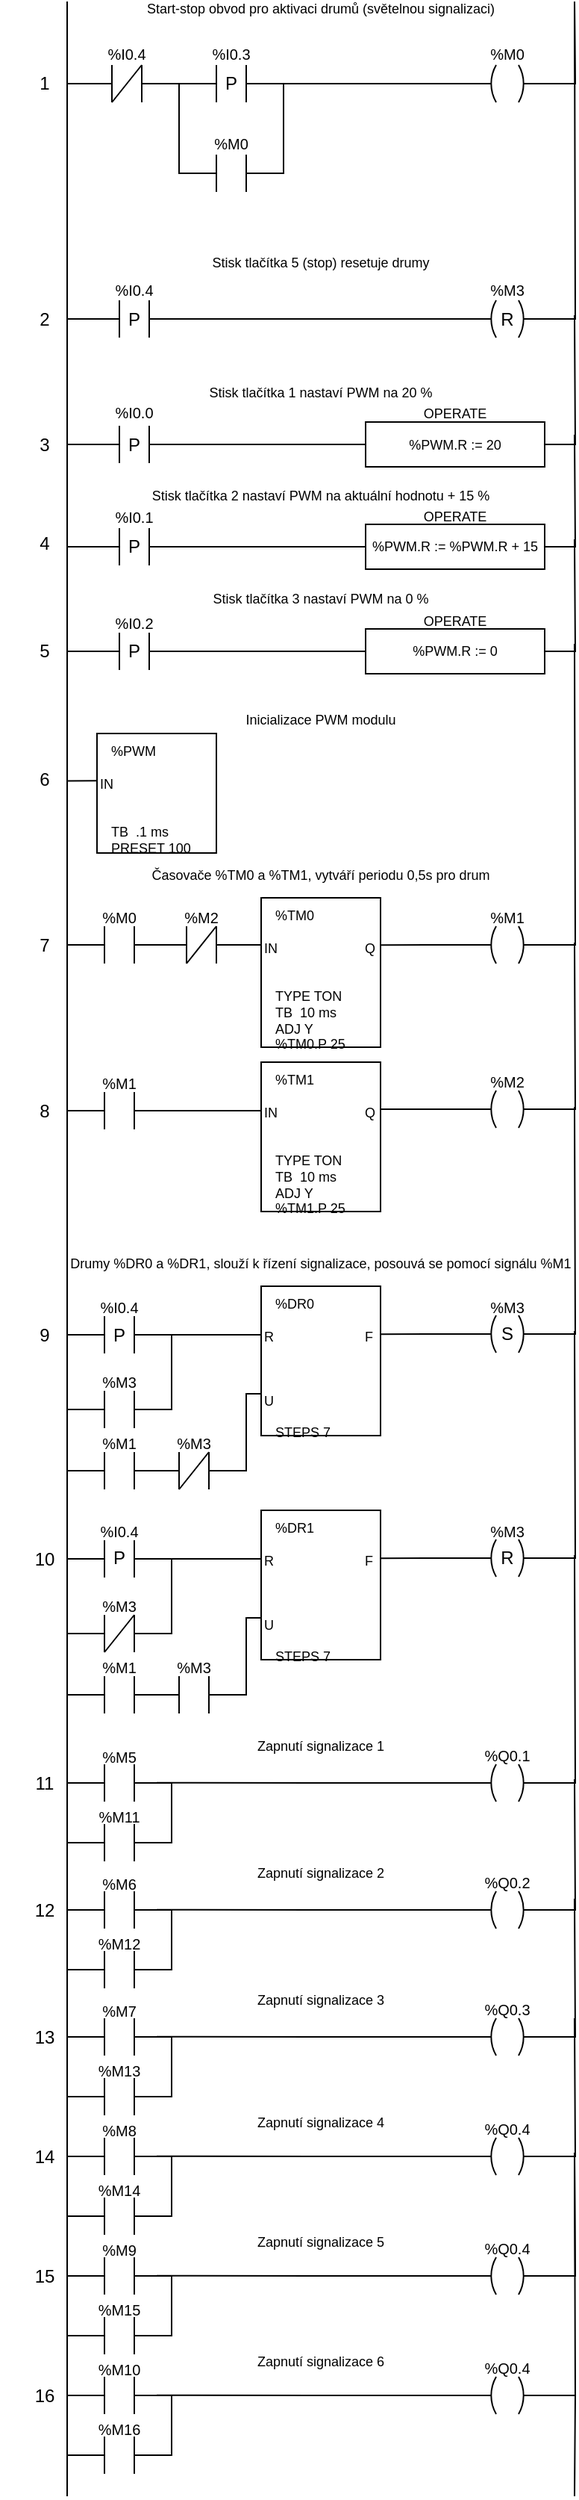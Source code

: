 <mxfile version="15.4.0" type="device"><diagram id="4Ps6pxTSDJ_XquDyBDDI" name="Stránka-1"><mxGraphModel dx="948" dy="548" grid="1" gridSize="10" guides="1" tooltips="1" connect="1" arrows="1" fold="1" page="1" pageScale="1" pageWidth="583" pageHeight="827" math="0" shadow="0"><root><mxCell id="0"/><mxCell id="1" parent="0"/><mxCell id="ZqT--RP0LDqH5AujmNa_-5" style="edgeStyle=orthogonalEdgeStyle;rounded=0;orthogonalLoop=1;jettySize=auto;html=1;exitX=0;exitY=0.5;exitDx=0;exitDy=0;exitPerimeter=0;endArrow=none;endFill=0;strokeWidth=1;" edge="1" parent="1" source="ZqT--RP0LDqH5AujmNa_-2"><mxGeometry relative="1" as="geometry"><mxPoint x="60" y="30" as="targetPoint"/></mxGeometry></mxCell><mxCell id="ZqT--RP0LDqH5AujmNa_-2" value="" style="pointerEvents=1;verticalLabelPosition=bottom;shadow=0;dashed=0;align=center;html=1;verticalAlign=top;shape=mxgraph.electrical.plc_ladder.contact;strokeWidth=1;" vertex="1" parent="1"><mxGeometry x="80" y="230" width="50" height="25" as="geometry"/></mxCell><mxCell id="ZqT--RP0LDqH5AujmNa_-9" style="edgeStyle=orthogonalEdgeStyle;rounded=0;orthogonalLoop=1;jettySize=auto;html=1;exitX=1;exitY=0.5;exitDx=0;exitDy=0;exitPerimeter=0;entryX=0;entryY=0.5;entryDx=0;entryDy=0;entryPerimeter=0;endArrow=none;endFill=0;strokeWidth=1;" edge="1" parent="1" source="ZqT--RP0LDqH5AujmNa_-3" target="ZqT--RP0LDqH5AujmNa_-7"><mxGeometry relative="1" as="geometry"/></mxCell><mxCell id="ZqT--RP0LDqH5AujmNa_-26" style="edgeStyle=orthogonalEdgeStyle;rounded=0;orthogonalLoop=1;jettySize=auto;html=1;exitX=0;exitY=0.5;exitDx=0;exitDy=0;exitPerimeter=0;endArrow=none;endFill=0;strokeWidth=1;" edge="1" parent="1" source="ZqT--RP0LDqH5AujmNa_-3"><mxGeometry relative="1" as="geometry"><mxPoint x="60" y="85.2" as="targetPoint"/></mxGeometry></mxCell><mxCell id="ZqT--RP0LDqH5AujmNa_-3" value="" style="pointerEvents=1;verticalLabelPosition=bottom;shadow=0;dashed=0;align=center;html=1;verticalAlign=top;shape=mxgraph.electrical.plc_ladder.not_contact;strokeWidth=1;" vertex="1" parent="1"><mxGeometry x="75" y="72.5" width="50" height="25" as="geometry"/></mxCell><mxCell id="ZqT--RP0LDqH5AujmNa_-14" style="edgeStyle=orthogonalEdgeStyle;rounded=0;orthogonalLoop=1;jettySize=auto;html=1;exitX=1;exitY=0.5;exitDx=0;exitDy=0;exitPerimeter=0;endArrow=none;endFill=0;strokeWidth=1;" edge="1" parent="1" source="ZqT--RP0LDqH5AujmNa_-4"><mxGeometry relative="1" as="geometry"><mxPoint x="400" y="30" as="targetPoint"/></mxGeometry></mxCell><mxCell id="ZqT--RP0LDqH5AujmNa_-16" style="edgeStyle=orthogonalEdgeStyle;rounded=0;orthogonalLoop=1;jettySize=auto;html=1;exitX=0;exitY=0.5;exitDx=0;exitDy=0;exitPerimeter=0;entryX=1;entryY=0.5;entryDx=0;entryDy=0;entryPerimeter=0;endArrow=none;endFill=0;strokeWidth=1;" edge="1" parent="1" source="ZqT--RP0LDqH5AujmNa_-4" target="ZqT--RP0LDqH5AujmNa_-2"><mxGeometry relative="1" as="geometry"/></mxCell><mxCell id="ZqT--RP0LDqH5AujmNa_-4" value="" style="pointerEvents=1;verticalLabelPosition=bottom;shadow=0;dashed=0;align=center;html=1;verticalAlign=top;shape=mxgraph.electrical.plc_ladder.output_1;strokeWidth=1;" vertex="1" parent="1"><mxGeometry x="330" y="230" width="50" height="25" as="geometry"/></mxCell><mxCell id="ZqT--RP0LDqH5AujmNa_-13" style="edgeStyle=orthogonalEdgeStyle;rounded=0;orthogonalLoop=1;jettySize=auto;html=1;exitX=1;exitY=0.5;exitDx=0;exitDy=0;exitPerimeter=0;entryX=0;entryY=0.5;entryDx=0;entryDy=0;entryPerimeter=0;endArrow=none;endFill=0;strokeWidth=1;" edge="1" parent="1" source="ZqT--RP0LDqH5AujmNa_-7" target="ZqT--RP0LDqH5AujmNa_-12"><mxGeometry relative="1" as="geometry"/></mxCell><mxCell id="ZqT--RP0LDqH5AujmNa_-7" value="" style="pointerEvents=1;verticalLabelPosition=bottom;shadow=0;dashed=0;align=center;html=1;verticalAlign=top;shape=mxgraph.electrical.plc_ladder.contact;strokeWidth=1;" vertex="1" parent="1"><mxGeometry x="145" y="72.5" width="50" height="25" as="geometry"/></mxCell><mxCell id="ZqT--RP0LDqH5AujmNa_-10" style="edgeStyle=orthogonalEdgeStyle;rounded=0;orthogonalLoop=1;jettySize=auto;html=1;exitX=0;exitY=0.5;exitDx=0;exitDy=0;exitPerimeter=0;endArrow=none;endFill=0;entryX=1;entryY=0.5;entryDx=0;entryDy=0;entryPerimeter=0;strokeWidth=1;" edge="1" parent="1" source="ZqT--RP0LDqH5AujmNa_-8" target="ZqT--RP0LDqH5AujmNa_-3"><mxGeometry relative="1" as="geometry"><mxPoint x="135" y="82.5" as="targetPoint"/><Array as="points"><mxPoint x="135" y="145.5"/><mxPoint x="135" y="85.5"/></Array></mxGeometry></mxCell><mxCell id="ZqT--RP0LDqH5AujmNa_-11" style="edgeStyle=orthogonalEdgeStyle;rounded=0;orthogonalLoop=1;jettySize=auto;html=1;exitX=1;exitY=0.5;exitDx=0;exitDy=0;exitPerimeter=0;entryX=1;entryY=0.5;entryDx=0;entryDy=0;entryPerimeter=0;endArrow=none;endFill=0;strokeWidth=1;" edge="1" parent="1" source="ZqT--RP0LDqH5AujmNa_-8" target="ZqT--RP0LDqH5AujmNa_-7"><mxGeometry relative="1" as="geometry"><Array as="points"><mxPoint x="205" y="145.5"/><mxPoint x="205" y="85.5"/></Array></mxGeometry></mxCell><mxCell id="ZqT--RP0LDqH5AujmNa_-8" value="" style="pointerEvents=1;verticalLabelPosition=bottom;shadow=0;dashed=0;align=center;html=1;verticalAlign=top;shape=mxgraph.electrical.plc_ladder.contact;strokeWidth=1;" vertex="1" parent="1"><mxGeometry x="145" y="132.5" width="50" height="25" as="geometry"/></mxCell><mxCell id="ZqT--RP0LDqH5AujmNa_-27" style="edgeStyle=orthogonalEdgeStyle;rounded=0;orthogonalLoop=1;jettySize=auto;html=1;exitX=1;exitY=0.5;exitDx=0;exitDy=0;exitPerimeter=0;endArrow=none;endFill=0;strokeWidth=1;" edge="1" parent="1" source="ZqT--RP0LDqH5AujmNa_-12"><mxGeometry relative="1" as="geometry"><mxPoint x="400" y="30" as="targetPoint"/></mxGeometry></mxCell><mxCell id="ZqT--RP0LDqH5AujmNa_-12" value="" style="pointerEvents=1;verticalLabelPosition=bottom;shadow=0;dashed=0;align=center;html=1;verticalAlign=top;shape=mxgraph.electrical.plc_ladder.output_1;strokeWidth=1;" vertex="1" parent="1"><mxGeometry x="330" y="72.5" width="50" height="25" as="geometry"/></mxCell><mxCell id="ZqT--RP0LDqH5AujmNa_-17" value="%I0.4" style="text;html=1;strokeColor=none;fillColor=none;align=center;verticalAlign=middle;whiteSpace=wrap;rounded=0;fontSize=10;strokeWidth=1;" vertex="1" parent="1"><mxGeometry x="75" y="217.5" width="60" height="10" as="geometry"/></mxCell><mxCell id="ZqT--RP0LDqH5AujmNa_-18" value="P" style="text;html=1;strokeColor=none;fillColor=none;align=center;verticalAlign=middle;whiteSpace=wrap;rounded=0;strokeWidth=1;" vertex="1" parent="1"><mxGeometry x="75" y="227.5" width="60" height="30" as="geometry"/></mxCell><mxCell id="ZqT--RP0LDqH5AujmNa_-19" value="P" style="text;html=1;strokeColor=none;fillColor=none;align=center;verticalAlign=middle;whiteSpace=wrap;rounded=0;strokeWidth=1;" vertex="1" parent="1"><mxGeometry x="140" y="70" width="60" height="30" as="geometry"/></mxCell><mxCell id="ZqT--RP0LDqH5AujmNa_-20" value="%I0.4" style="text;html=1;strokeColor=none;fillColor=none;align=center;verticalAlign=middle;whiteSpace=wrap;rounded=0;fontSize=10;strokeWidth=1;" vertex="1" parent="1"><mxGeometry x="70" y="60" width="60" height="10" as="geometry"/></mxCell><mxCell id="ZqT--RP0LDqH5AujmNa_-21" value="%I0.3" style="text;html=1;strokeColor=none;fillColor=none;align=center;verticalAlign=middle;whiteSpace=wrap;rounded=0;fontSize=10;strokeWidth=1;" vertex="1" parent="1"><mxGeometry x="140" y="60" width="60" height="10" as="geometry"/></mxCell><mxCell id="ZqT--RP0LDqH5AujmNa_-22" value="%M3" style="text;html=1;strokeColor=none;fillColor=none;align=center;verticalAlign=middle;whiteSpace=wrap;rounded=0;fontSize=10;strokeWidth=1;" vertex="1" parent="1"><mxGeometry x="325" y="217.5" width="60" height="10" as="geometry"/></mxCell><mxCell id="ZqT--RP0LDqH5AujmNa_-23" value="%M0" style="text;html=1;strokeColor=none;fillColor=none;align=center;verticalAlign=middle;whiteSpace=wrap;rounded=0;fontSize=10;strokeWidth=1;" vertex="1" parent="1"><mxGeometry x="325" y="60" width="60" height="10" as="geometry"/></mxCell><mxCell id="ZqT--RP0LDqH5AujmNa_-24" value="%M0" style="text;html=1;strokeColor=none;fillColor=none;align=center;verticalAlign=middle;whiteSpace=wrap;rounded=0;fontSize=10;strokeWidth=1;" vertex="1" parent="1"><mxGeometry x="140" y="119.5" width="60" height="10" as="geometry"/></mxCell><mxCell id="ZqT--RP0LDqH5AujmNa_-28" value="&lt;font style=&quot;font-size: 9px;&quot;&gt;Start-stop obvod pro aktivaci drumů (světelnou signalizaci)&lt;/font&gt;" style="text;html=1;strokeColor=none;fillColor=none;align=center;verticalAlign=middle;whiteSpace=wrap;rounded=0;fontSize=9;strokeWidth=1;" vertex="1" parent="1"><mxGeometry x="60" y="30" width="340" height="10" as="geometry"/></mxCell><mxCell id="ZqT--RP0LDqH5AujmNa_-29" value="&lt;span style=&quot;font-size: 9px;&quot;&gt;Stisk tlačítka 5 (stop) resetuje drumy&lt;/span&gt;" style="text;html=1;strokeColor=none;fillColor=none;align=center;verticalAlign=middle;whiteSpace=wrap;rounded=0;fontSize=9;strokeWidth=1;" vertex="1" parent="1"><mxGeometry x="60" y="200" width="340" height="10" as="geometry"/></mxCell><mxCell id="ZqT--RP0LDqH5AujmNa_-30" value="R" style="text;html=1;strokeColor=none;fillColor=none;align=center;verticalAlign=middle;whiteSpace=wrap;rounded=0;strokeWidth=1;" vertex="1" parent="1"><mxGeometry x="325" y="227.5" width="60" height="30" as="geometry"/></mxCell><mxCell id="ZqT--RP0LDqH5AujmNa_-31" value="P" style="text;html=1;strokeColor=none;fillColor=none;align=center;verticalAlign=middle;whiteSpace=wrap;rounded=0;strokeWidth=1;" vertex="1" parent="1"><mxGeometry x="75" y="311.5" width="60" height="30" as="geometry"/></mxCell><mxCell id="ZqT--RP0LDqH5AujmNa_-33" style="edgeStyle=orthogonalEdgeStyle;rounded=0;orthogonalLoop=1;jettySize=auto;html=1;exitX=0;exitY=0.5;exitDx=0;exitDy=0;exitPerimeter=0;endArrow=none;endFill=0;strokeWidth=1;" edge="1" parent="1" source="ZqT--RP0LDqH5AujmNa_-32"><mxGeometry relative="1" as="geometry"><mxPoint x="60" y="240" as="targetPoint"/></mxGeometry></mxCell><mxCell id="ZqT--RP0LDqH5AujmNa_-32" value="" style="pointerEvents=1;verticalLabelPosition=bottom;shadow=0;dashed=0;align=center;html=1;verticalAlign=top;shape=mxgraph.electrical.plc_ladder.contact;strokeWidth=1;" vertex="1" parent="1"><mxGeometry x="80" y="314" width="50" height="25" as="geometry"/></mxCell><mxCell id="ZqT--RP0LDqH5AujmNa_-34" value="&lt;span style=&quot;font-size: 9px;&quot;&gt;Stisk tlačítka 1 nastaví PWM na 20 %&lt;/span&gt;" style="text;html=1;strokeColor=none;fillColor=none;align=center;verticalAlign=middle;whiteSpace=wrap;rounded=0;fontSize=9;strokeWidth=1;" vertex="1" parent="1"><mxGeometry x="60" y="287" width="340" height="10" as="geometry"/></mxCell><mxCell id="ZqT--RP0LDqH5AujmNa_-35" value="%I0.0" style="text;html=1;strokeColor=none;fillColor=none;align=center;verticalAlign=middle;whiteSpace=wrap;rounded=0;fontSize=10;strokeWidth=1;" vertex="1" parent="1"><mxGeometry x="75" y="300" width="60" height="10" as="geometry"/></mxCell><mxCell id="ZqT--RP0LDqH5AujmNa_-37" style="edgeStyle=orthogonalEdgeStyle;rounded=0;orthogonalLoop=1;jettySize=auto;html=1;exitX=1;exitY=0.5;exitDx=0;exitDy=0;endArrow=none;endFill=0;strokeWidth=1;" edge="1" parent="1" source="ZqT--RP0LDqH5AujmNa_-36"><mxGeometry relative="1" as="geometry"><mxPoint x="400" y="240" as="targetPoint"/></mxGeometry></mxCell><mxCell id="ZqT--RP0LDqH5AujmNa_-38" style="edgeStyle=orthogonalEdgeStyle;rounded=0;orthogonalLoop=1;jettySize=auto;html=1;exitX=0;exitY=0.5;exitDx=0;exitDy=0;entryX=1;entryY=0.5;entryDx=0;entryDy=0;entryPerimeter=0;endArrow=none;endFill=0;strokeWidth=1;" edge="1" parent="1" source="ZqT--RP0LDqH5AujmNa_-36" target="ZqT--RP0LDqH5AujmNa_-32"><mxGeometry relative="1" as="geometry"/></mxCell><mxCell id="ZqT--RP0LDqH5AujmNa_-36" value="%PWM.R := 20" style="rounded=0;whiteSpace=wrap;html=1;fontSize=9;strokeWidth=1;" vertex="1" parent="1"><mxGeometry x="260" y="311.5" width="120" height="30" as="geometry"/></mxCell><mxCell id="ZqT--RP0LDqH5AujmNa_-39" value="OPERATE" style="text;html=1;strokeColor=none;fillColor=none;align=center;verticalAlign=middle;whiteSpace=wrap;rounded=0;fontSize=9;strokeWidth=1;" vertex="1" parent="1"><mxGeometry x="290" y="300.5" width="60" height="10" as="geometry"/></mxCell><mxCell id="ZqT--RP0LDqH5AujmNa_-40" value="P" style="text;html=1;strokeColor=none;fillColor=none;align=center;verticalAlign=middle;whiteSpace=wrap;rounded=0;strokeWidth=1;" vertex="1" parent="1"><mxGeometry x="75" y="380" width="60" height="30" as="geometry"/></mxCell><mxCell id="ZqT--RP0LDqH5AujmNa_-47" style="edgeStyle=orthogonalEdgeStyle;rounded=0;orthogonalLoop=1;jettySize=auto;html=1;exitX=0;exitY=0.5;exitDx=0;exitDy=0;exitPerimeter=0;endArrow=none;endFill=0;strokeWidth=1;" edge="1" parent="1" source="ZqT--RP0LDqH5AujmNa_-41"><mxGeometry relative="1" as="geometry"><mxPoint x="60" y="320" as="targetPoint"/></mxGeometry></mxCell><mxCell id="ZqT--RP0LDqH5AujmNa_-41" value="" style="pointerEvents=1;verticalLabelPosition=bottom;shadow=0;dashed=0;align=center;html=1;verticalAlign=top;shape=mxgraph.electrical.plc_ladder.contact;strokeWidth=1;" vertex="1" parent="1"><mxGeometry x="80" y="382.5" width="50" height="25" as="geometry"/></mxCell><mxCell id="ZqT--RP0LDqH5AujmNa_-45" style="edgeStyle=orthogonalEdgeStyle;rounded=0;orthogonalLoop=1;jettySize=auto;html=1;exitX=1;exitY=0.5;exitDx=0;exitDy=0;endArrow=none;endFill=0;strokeWidth=1;" edge="1" parent="1" source="ZqT--RP0LDqH5AujmNa_-42"><mxGeometry relative="1" as="geometry"><mxPoint x="400" y="320" as="targetPoint"/></mxGeometry></mxCell><mxCell id="ZqT--RP0LDqH5AujmNa_-46" style="edgeStyle=orthogonalEdgeStyle;rounded=0;orthogonalLoop=1;jettySize=auto;html=1;exitX=0;exitY=0.5;exitDx=0;exitDy=0;entryX=1;entryY=0.5;entryDx=0;entryDy=0;entryPerimeter=0;endArrow=none;endFill=0;strokeWidth=1;" edge="1" parent="1" source="ZqT--RP0LDqH5AujmNa_-42" target="ZqT--RP0LDqH5AujmNa_-41"><mxGeometry relative="1" as="geometry"/></mxCell><mxCell id="ZqT--RP0LDqH5AujmNa_-42" value="%PWM.R := %PWM.R + 15" style="rounded=0;whiteSpace=wrap;html=1;fontSize=9;strokeWidth=1;" vertex="1" parent="1"><mxGeometry x="260" y="380" width="120" height="30" as="geometry"/></mxCell><mxCell id="ZqT--RP0LDqH5AujmNa_-43" value="OPERATE" style="text;html=1;strokeColor=none;fillColor=none;align=center;verticalAlign=middle;whiteSpace=wrap;rounded=0;fontSize=9;strokeWidth=1;" vertex="1" parent="1"><mxGeometry x="290" y="370" width="60" height="10" as="geometry"/></mxCell><mxCell id="ZqT--RP0LDqH5AujmNa_-44" value="&lt;span style=&quot;font-size: 9px;&quot;&gt;Stisk tlačítka 2 nastaví PWM na aktuální hodnotu + 15 %&lt;/span&gt;" style="text;html=1;strokeColor=none;fillColor=none;align=center;verticalAlign=middle;whiteSpace=wrap;rounded=0;fontSize=9;strokeWidth=1;" vertex="1" parent="1"><mxGeometry x="60" y="355.5" width="340" height="10" as="geometry"/></mxCell><mxCell id="ZqT--RP0LDqH5AujmNa_-48" value="%I0.1" style="text;html=1;strokeColor=none;fillColor=none;align=center;verticalAlign=middle;whiteSpace=wrap;rounded=0;fontSize=10;strokeWidth=1;" vertex="1" parent="1"><mxGeometry x="75" y="370" width="60" height="10" as="geometry"/></mxCell><mxCell id="ZqT--RP0LDqH5AujmNa_-56" style="edgeStyle=orthogonalEdgeStyle;rounded=0;orthogonalLoop=1;jettySize=auto;html=1;exitX=1;exitY=0.5;exitDx=0;exitDy=0;fontSize=9;endArrow=none;endFill=0;strokeWidth=1;" edge="1" parent="1" source="ZqT--RP0LDqH5AujmNa_-49"><mxGeometry relative="1" as="geometry"><mxPoint x="400" y="390" as="targetPoint"/></mxGeometry></mxCell><mxCell id="ZqT--RP0LDqH5AujmNa_-49" value="%PWM.R := 0" style="rounded=0;whiteSpace=wrap;html=1;fontSize=9;strokeWidth=1;" vertex="1" parent="1"><mxGeometry x="260" y="450" width="120" height="30" as="geometry"/></mxCell><mxCell id="ZqT--RP0LDqH5AujmNa_-50" value="OPERATE" style="text;html=1;strokeColor=none;fillColor=none;align=center;verticalAlign=middle;whiteSpace=wrap;rounded=0;fontSize=9;strokeWidth=1;" vertex="1" parent="1"><mxGeometry x="290" y="440" width="60" height="10" as="geometry"/></mxCell><mxCell id="ZqT--RP0LDqH5AujmNa_-54" style="edgeStyle=orthogonalEdgeStyle;rounded=0;orthogonalLoop=1;jettySize=auto;html=1;exitX=0;exitY=0.5;exitDx=0;exitDy=0;exitPerimeter=0;fontSize=9;endArrow=none;endFill=0;strokeWidth=1;" edge="1" parent="1" source="ZqT--RP0LDqH5AujmNa_-51"><mxGeometry relative="1" as="geometry"><mxPoint x="60" y="390" as="targetPoint"/></mxGeometry></mxCell><mxCell id="ZqT--RP0LDqH5AujmNa_-55" style="edgeStyle=orthogonalEdgeStyle;rounded=0;orthogonalLoop=1;jettySize=auto;html=1;exitX=1;exitY=0.5;exitDx=0;exitDy=0;exitPerimeter=0;entryX=0;entryY=0.5;entryDx=0;entryDy=0;fontSize=9;endArrow=none;endFill=0;strokeWidth=1;" edge="1" parent="1" source="ZqT--RP0LDqH5AujmNa_-51" target="ZqT--RP0LDqH5AujmNa_-49"><mxGeometry relative="1" as="geometry"/></mxCell><mxCell id="ZqT--RP0LDqH5AujmNa_-51" value="" style="pointerEvents=1;verticalLabelPosition=bottom;shadow=0;dashed=0;align=center;html=1;verticalAlign=top;shape=mxgraph.electrical.plc_ladder.contact;strokeWidth=1;" vertex="1" parent="1"><mxGeometry x="80" y="452.5" width="50" height="25" as="geometry"/></mxCell><mxCell id="ZqT--RP0LDqH5AujmNa_-52" value="P" style="text;html=1;strokeColor=none;fillColor=none;align=center;verticalAlign=middle;whiteSpace=wrap;rounded=0;strokeWidth=1;" vertex="1" parent="1"><mxGeometry x="75" y="450" width="60" height="30" as="geometry"/></mxCell><mxCell id="ZqT--RP0LDqH5AujmNa_-53" value="%I0.2" style="text;html=1;strokeColor=none;fillColor=none;align=center;verticalAlign=middle;whiteSpace=wrap;rounded=0;fontSize=10;strokeWidth=1;" vertex="1" parent="1"><mxGeometry x="75" y="440.5" width="60" height="10" as="geometry"/></mxCell><mxCell id="ZqT--RP0LDqH5AujmNa_-57" value="&lt;span style=&quot;font-size: 9px&quot;&gt;Stisk tlačítka 3 nastaví PWM na 0 %&lt;/span&gt;" style="text;html=1;strokeColor=none;fillColor=none;align=center;verticalAlign=middle;whiteSpace=wrap;rounded=0;fontSize=9;strokeWidth=1;" vertex="1" parent="1"><mxGeometry x="60" y="425" width="340" height="10" as="geometry"/></mxCell><mxCell id="ZqT--RP0LDqH5AujmNa_-59" style="edgeStyle=orthogonalEdgeStyle;rounded=0;orthogonalLoop=1;jettySize=auto;html=1;exitX=-0.003;exitY=0.396;exitDx=0;exitDy=0;fontSize=9;endArrow=none;endFill=0;exitPerimeter=0;strokeWidth=1;" edge="1" parent="1" source="ZqT--RP0LDqH5AujmNa_-58"><mxGeometry relative="1" as="geometry"><mxPoint x="60" y="460" as="targetPoint"/><Array as="points"><mxPoint x="60" y="552"/></Array></mxGeometry></mxCell><mxCell id="ZqT--RP0LDqH5AujmNa_-58" value="&amp;nbsp; &amp;nbsp;%PWM&lt;br&gt;&lt;br&gt;IN&lt;br&gt;&lt;br&gt;&lt;br&gt;&amp;nbsp; &amp;nbsp;TB&amp;nbsp; .1 ms&lt;br&gt;&amp;nbsp; &amp;nbsp;PRESET 100" style="rounded=0;whiteSpace=wrap;html=1;fontSize=9;align=left;verticalAlign=top;strokeWidth=1;" vertex="1" parent="1"><mxGeometry x="80" y="520" width="80" height="80" as="geometry"/></mxCell><mxCell id="ZqT--RP0LDqH5AujmNa_-60" value="&lt;span style=&quot;font-size: 9px&quot;&gt;Inicializace PWM modulu&lt;/span&gt;" style="text;html=1;strokeColor=none;fillColor=none;align=center;verticalAlign=middle;whiteSpace=wrap;rounded=0;fontSize=9;strokeWidth=1;" vertex="1" parent="1"><mxGeometry x="60" y="506" width="340" height="10" as="geometry"/></mxCell><mxCell id="ZqT--RP0LDqH5AujmNa_-61" value="&amp;nbsp; &amp;nbsp;%TM0&lt;br&gt;&lt;br&gt;IN&lt;span style=&quot;white-space: pre&quot;&gt;&#9;&lt;/span&gt;&lt;span style=&quot;white-space: pre&quot;&gt;&#9;&lt;/span&gt;&lt;span style=&quot;white-space: pre&quot;&gt;&#9;&lt;/span&gt;&amp;nbsp; &amp;nbsp;Q&lt;br&gt;&lt;br&gt;&lt;br&gt;&amp;nbsp; &amp;nbsp;TYPE TON&lt;br&gt;&amp;nbsp; &amp;nbsp;TB&amp;nbsp; 10 ms&lt;br&gt;&amp;nbsp; &amp;nbsp;ADJ Y&lt;br&gt;&amp;nbsp; &amp;nbsp;%TM0.P 25" style="rounded=0;whiteSpace=wrap;html=1;fontSize=9;align=left;verticalAlign=top;strokeWidth=1;" vertex="1" parent="1"><mxGeometry x="190" y="630" width="80" height="100" as="geometry"/></mxCell><mxCell id="ZqT--RP0LDqH5AujmNa_-62" value="&lt;span style=&quot;font-size: 9px&quot;&gt;Časovače %TM0 a %TM1, vytváří periodu 0,5s pro drum&lt;/span&gt;" style="text;html=1;strokeColor=none;fillColor=none;align=center;verticalAlign=middle;whiteSpace=wrap;rounded=0;fontSize=9;strokeWidth=1;" vertex="1" parent="1"><mxGeometry x="60" y="610" width="340" height="10" as="geometry"/></mxCell><mxCell id="ZqT--RP0LDqH5AujmNa_-64" style="edgeStyle=orthogonalEdgeStyle;rounded=0;orthogonalLoop=1;jettySize=auto;html=1;exitX=0.5;exitY=1;exitDx=0;exitDy=0;fontSize=9;endArrow=none;endFill=0;strokeWidth=1;" edge="1" parent="1" source="ZqT--RP0LDqH5AujmNa_-23" target="ZqT--RP0LDqH5AujmNa_-23"><mxGeometry relative="1" as="geometry"/></mxCell><mxCell id="ZqT--RP0LDqH5AujmNa_-67" style="edgeStyle=orthogonalEdgeStyle;rounded=0;orthogonalLoop=1;jettySize=auto;html=1;exitX=1;exitY=0.5;exitDx=0;exitDy=0;exitPerimeter=0;fontSize=9;endArrow=none;endFill=0;strokeWidth=1;" edge="1" parent="1" source="ZqT--RP0LDqH5AujmNa_-65"><mxGeometry relative="1" as="geometry"><mxPoint x="400" y="460" as="targetPoint"/></mxGeometry></mxCell><mxCell id="ZqT--RP0LDqH5AujmNa_-69" style="edgeStyle=orthogonalEdgeStyle;rounded=0;orthogonalLoop=1;jettySize=auto;html=1;exitX=0;exitY=0.5;exitDx=0;exitDy=0;exitPerimeter=0;entryX=0.999;entryY=0.316;entryDx=0;entryDy=0;entryPerimeter=0;fontSize=9;endArrow=none;endFill=0;strokeWidth=1;" edge="1" parent="1" source="ZqT--RP0LDqH5AujmNa_-65" target="ZqT--RP0LDqH5AujmNa_-61"><mxGeometry relative="1" as="geometry"/></mxCell><mxCell id="ZqT--RP0LDqH5AujmNa_-65" value="" style="pointerEvents=1;verticalLabelPosition=bottom;shadow=0;dashed=0;align=center;html=1;verticalAlign=top;shape=mxgraph.electrical.plc_ladder.output_1;strokeWidth=1;" vertex="1" parent="1"><mxGeometry x="330" y="649" width="50" height="25" as="geometry"/></mxCell><mxCell id="ZqT--RP0LDqH5AujmNa_-66" value="%M1" style="text;html=1;strokeColor=none;fillColor=none;align=center;verticalAlign=middle;whiteSpace=wrap;rounded=0;fontSize=10;strokeWidth=1;" vertex="1" parent="1"><mxGeometry x="325" y="638" width="60" height="10" as="geometry"/></mxCell><mxCell id="ZqT--RP0LDqH5AujmNa_-71" style="edgeStyle=orthogonalEdgeStyle;rounded=0;orthogonalLoop=1;jettySize=auto;html=1;exitX=1;exitY=0.5;exitDx=0;exitDy=0;exitPerimeter=0;entryX=-0.004;entryY=0.316;entryDx=0;entryDy=0;entryPerimeter=0;fontSize=9;endArrow=none;endFill=0;strokeWidth=1;" edge="1" parent="1" source="ZqT--RP0LDqH5AujmNa_-70" target="ZqT--RP0LDqH5AujmNa_-61"><mxGeometry relative="1" as="geometry"/></mxCell><mxCell id="ZqT--RP0LDqH5AujmNa_-70" value="" style="pointerEvents=1;verticalLabelPosition=bottom;shadow=0;dashed=0;align=center;html=1;verticalAlign=top;shape=mxgraph.electrical.plc_ladder.not_contact;fontSize=9;strokeWidth=1;" vertex="1" parent="1"><mxGeometry x="125" y="649" width="50" height="25" as="geometry"/></mxCell><mxCell id="ZqT--RP0LDqH5AujmNa_-73" style="edgeStyle=orthogonalEdgeStyle;rounded=0;orthogonalLoop=1;jettySize=auto;html=1;exitX=0;exitY=0.5;exitDx=0;exitDy=0;exitPerimeter=0;fontSize=9;endArrow=none;endFill=0;strokeWidth=1;" edge="1" parent="1" source="ZqT--RP0LDqH5AujmNa_-72"><mxGeometry relative="1" as="geometry"><mxPoint x="60" y="550" as="targetPoint"/><Array as="points"><mxPoint x="60" y="662"/></Array></mxGeometry></mxCell><mxCell id="ZqT--RP0LDqH5AujmNa_-74" style="edgeStyle=orthogonalEdgeStyle;rounded=0;orthogonalLoop=1;jettySize=auto;html=1;exitX=1;exitY=0.5;exitDx=0;exitDy=0;exitPerimeter=0;entryX=0;entryY=0.5;entryDx=0;entryDy=0;entryPerimeter=0;fontSize=9;endArrow=none;endFill=0;strokeWidth=1;" edge="1" parent="1" source="ZqT--RP0LDqH5AujmNa_-72" target="ZqT--RP0LDqH5AujmNa_-70"><mxGeometry relative="1" as="geometry"/></mxCell><mxCell id="ZqT--RP0LDqH5AujmNa_-72" value="" style="pointerEvents=1;verticalLabelPosition=bottom;shadow=0;dashed=0;align=center;html=1;verticalAlign=top;shape=mxgraph.electrical.plc_ladder.contact;fontSize=9;strokeWidth=1;" vertex="1" parent="1"><mxGeometry x="70" y="649" width="50" height="25" as="geometry"/></mxCell><mxCell id="ZqT--RP0LDqH5AujmNa_-75" value="%M2" style="text;html=1;strokeColor=none;fillColor=none;align=center;verticalAlign=middle;whiteSpace=wrap;rounded=0;fontSize=10;strokeWidth=1;" vertex="1" parent="1"><mxGeometry x="120" y="638" width="60" height="10" as="geometry"/></mxCell><mxCell id="ZqT--RP0LDqH5AujmNa_-76" value="%M0" style="text;html=1;strokeColor=none;fillColor=none;align=center;verticalAlign=middle;whiteSpace=wrap;rounded=0;fontSize=10;strokeWidth=1;" vertex="1" parent="1"><mxGeometry x="65" y="638" width="60" height="10" as="geometry"/></mxCell><mxCell id="ZqT--RP0LDqH5AujmNa_-79" style="edgeStyle=orthogonalEdgeStyle;rounded=0;orthogonalLoop=1;jettySize=auto;html=1;exitX=0;exitY=0.5;exitDx=0;exitDy=0;exitPerimeter=0;fontSize=9;endArrow=none;endFill=0;strokeWidth=1;" edge="1" parent="1" source="ZqT--RP0LDqH5AujmNa_-77"><mxGeometry relative="1" as="geometry"><mxPoint x="60" y="660" as="targetPoint"/><Array as="points"><mxPoint x="60" y="773"/></Array></mxGeometry></mxCell><mxCell id="ZqT--RP0LDqH5AujmNa_-85" style="edgeStyle=orthogonalEdgeStyle;rounded=0;orthogonalLoop=1;jettySize=auto;html=1;exitX=1;exitY=0.5;exitDx=0;exitDy=0;exitPerimeter=0;entryX=0;entryY=0.325;entryDx=0;entryDy=0;entryPerimeter=0;fontSize=9;endArrow=none;endFill=0;strokeWidth=1;" edge="1" parent="1" source="ZqT--RP0LDqH5AujmNa_-77" target="ZqT--RP0LDqH5AujmNa_-78"><mxGeometry relative="1" as="geometry"/></mxCell><mxCell id="ZqT--RP0LDqH5AujmNa_-77" value="" style="pointerEvents=1;verticalLabelPosition=bottom;shadow=0;dashed=0;align=center;html=1;verticalAlign=top;shape=mxgraph.electrical.plc_ladder.contact;fontSize=9;strokeWidth=1;" vertex="1" parent="1"><mxGeometry x="70" y="760" width="50" height="25" as="geometry"/></mxCell><mxCell id="ZqT--RP0LDqH5AujmNa_-78" value="&amp;nbsp; &amp;nbsp;%TM1&lt;br&gt;&lt;br&gt;IN&lt;span style=&quot;white-space: pre&quot;&gt;&#9;&lt;/span&gt;&lt;span style=&quot;white-space: pre&quot;&gt;&#9;&lt;/span&gt;&lt;span style=&quot;white-space: pre&quot;&gt;&#9;&lt;/span&gt;&amp;nbsp; &amp;nbsp;Q&lt;br&gt;&lt;br&gt;&lt;br&gt;&amp;nbsp; &amp;nbsp;TYPE TON&lt;br&gt;&amp;nbsp; &amp;nbsp;TB&amp;nbsp; 10 ms&lt;br&gt;&amp;nbsp; &amp;nbsp;ADJ Y&lt;br&gt;&amp;nbsp; &amp;nbsp;%TM1.P 25" style="rounded=0;whiteSpace=wrap;html=1;fontSize=9;align=left;verticalAlign=top;strokeWidth=1;" vertex="1" parent="1"><mxGeometry x="190" y="740" width="80" height="100" as="geometry"/></mxCell><mxCell id="ZqT--RP0LDqH5AujmNa_-80" value="%M1" style="text;html=1;strokeColor=none;fillColor=none;align=center;verticalAlign=middle;whiteSpace=wrap;rounded=0;fontSize=10;strokeWidth=1;" vertex="1" parent="1"><mxGeometry x="65" y="749" width="60" height="10" as="geometry"/></mxCell><mxCell id="ZqT--RP0LDqH5AujmNa_-83" style="edgeStyle=orthogonalEdgeStyle;rounded=0;orthogonalLoop=1;jettySize=auto;html=1;exitX=1;exitY=0.5;exitDx=0;exitDy=0;exitPerimeter=0;fontSize=9;endArrow=none;endFill=0;strokeWidth=1;" edge="1" parent="1" source="ZqT--RP0LDqH5AujmNa_-81"><mxGeometry relative="1" as="geometry"><mxPoint x="400" y="660" as="targetPoint"/></mxGeometry></mxCell><mxCell id="ZqT--RP0LDqH5AujmNa_-84" style="edgeStyle=orthogonalEdgeStyle;rounded=0;orthogonalLoop=1;jettySize=auto;html=1;exitX=0;exitY=0.5;exitDx=0;exitDy=0;exitPerimeter=0;entryX=0.994;entryY=0.315;entryDx=0;entryDy=0;entryPerimeter=0;fontSize=9;endArrow=none;endFill=0;strokeWidth=1;" edge="1" parent="1" source="ZqT--RP0LDqH5AujmNa_-81" target="ZqT--RP0LDqH5AujmNa_-78"><mxGeometry relative="1" as="geometry"/></mxCell><mxCell id="ZqT--RP0LDqH5AujmNa_-81" value="" style="pointerEvents=1;verticalLabelPosition=bottom;shadow=0;dashed=0;align=center;html=1;verticalAlign=top;shape=mxgraph.electrical.plc_ladder.output_1;strokeWidth=1;" vertex="1" parent="1"><mxGeometry x="330" y="759" width="50" height="25" as="geometry"/></mxCell><mxCell id="ZqT--RP0LDqH5AujmNa_-82" value="%M2" style="text;html=1;strokeColor=none;fillColor=none;align=center;verticalAlign=middle;whiteSpace=wrap;rounded=0;fontSize=10;strokeWidth=1;" vertex="1" parent="1"><mxGeometry x="325" y="748" width="60" height="10" as="geometry"/></mxCell><mxCell id="ZqT--RP0LDqH5AujmNa_-86" value="&amp;nbsp; &amp;nbsp;%DR0&lt;br&gt;&lt;br&gt;R&lt;span style=&quot;white-space: pre&quot;&gt;&#9;&lt;/span&gt;&lt;span style=&quot;white-space: pre&quot;&gt;&#9;&lt;/span&gt;&lt;span style=&quot;white-space: pre&quot;&gt;&#9;&lt;/span&gt;&amp;nbsp; &amp;nbsp;F&lt;br&gt;&lt;br&gt;&lt;br&gt;&amp;nbsp;&lt;br&gt;U&lt;br&gt;&amp;nbsp;&lt;br&gt;&amp;nbsp; &amp;nbsp;STEPS 7" style="rounded=0;whiteSpace=wrap;html=1;fontSize=9;align=left;verticalAlign=top;strokeWidth=1;" vertex="1" parent="1"><mxGeometry x="190" y="890" width="80" height="100" as="geometry"/></mxCell><mxCell id="ZqT--RP0LDqH5AujmNa_-93" style="edgeStyle=orthogonalEdgeStyle;rounded=0;orthogonalLoop=1;jettySize=auto;html=1;exitX=1;exitY=0.5;exitDx=0;exitDy=0;exitPerimeter=0;entryX=0;entryY=0.325;entryDx=0;entryDy=0;entryPerimeter=0;fontSize=9;endArrow=none;endFill=0;strokeWidth=1;" edge="1" parent="1" source="ZqT--RP0LDqH5AujmNa_-87" target="ZqT--RP0LDqH5AujmNa_-86"><mxGeometry relative="1" as="geometry"/></mxCell><mxCell id="ZqT--RP0LDqH5AujmNa_-94" style="edgeStyle=orthogonalEdgeStyle;rounded=0;orthogonalLoop=1;jettySize=auto;html=1;exitX=0;exitY=0.5;exitDx=0;exitDy=0;exitPerimeter=0;fontSize=9;endArrow=none;endFill=0;strokeWidth=1;" edge="1" parent="1" source="ZqT--RP0LDqH5AujmNa_-87"><mxGeometry relative="1" as="geometry"><mxPoint x="60" y="770" as="targetPoint"/><Array as="points"><mxPoint x="60" y="923"/></Array></mxGeometry></mxCell><mxCell id="ZqT--RP0LDqH5AujmNa_-87" value="" style="pointerEvents=1;verticalLabelPosition=bottom;shadow=0;dashed=0;align=center;html=1;verticalAlign=top;shape=mxgraph.electrical.plc_ladder.contact;fontSize=9;strokeWidth=1;" vertex="1" parent="1"><mxGeometry x="70" y="910" width="50" height="25" as="geometry"/></mxCell><mxCell id="ZqT--RP0LDqH5AujmNa_-91" style="edgeStyle=orthogonalEdgeStyle;rounded=0;orthogonalLoop=1;jettySize=auto;html=1;exitX=1;exitY=0.5;exitDx=0;exitDy=0;exitPerimeter=0;entryX=1;entryY=0.5;entryDx=0;entryDy=0;entryPerimeter=0;fontSize=9;endArrow=none;endFill=0;strokeWidth=1;" edge="1" parent="1" source="ZqT--RP0LDqH5AujmNa_-88" target="ZqT--RP0LDqH5AujmNa_-87"><mxGeometry relative="1" as="geometry"><Array as="points"><mxPoint x="130" y="972"/><mxPoint x="130" y="922"/></Array></mxGeometry></mxCell><mxCell id="ZqT--RP0LDqH5AujmNa_-95" style="edgeStyle=orthogonalEdgeStyle;rounded=0;orthogonalLoop=1;jettySize=auto;html=1;exitX=0;exitY=0.5;exitDx=0;exitDy=0;exitPerimeter=0;fontSize=9;endArrow=none;endFill=0;strokeWidth=1;" edge="1" parent="1" source="ZqT--RP0LDqH5AujmNa_-88"><mxGeometry relative="1" as="geometry"><mxPoint x="60" y="920" as="targetPoint"/><Array as="points"><mxPoint x="60" y="973"/></Array></mxGeometry></mxCell><mxCell id="ZqT--RP0LDqH5AujmNa_-88" value="" style="pointerEvents=1;verticalLabelPosition=bottom;shadow=0;dashed=0;align=center;html=1;verticalAlign=top;shape=mxgraph.electrical.plc_ladder.contact;fontSize=9;strokeWidth=1;" vertex="1" parent="1"><mxGeometry x="70" y="960" width="50" height="25" as="geometry"/></mxCell><mxCell id="ZqT--RP0LDqH5AujmNa_-89" value="%I0.4" style="text;html=1;strokeColor=none;fillColor=none;align=center;verticalAlign=middle;whiteSpace=wrap;rounded=0;fontSize=10;strokeWidth=1;" vertex="1" parent="1"><mxGeometry x="65" y="899" width="60" height="10" as="geometry"/></mxCell><mxCell id="ZqT--RP0LDqH5AujmNa_-90" value="%M3" style="text;html=1;strokeColor=none;fillColor=none;align=center;verticalAlign=middle;whiteSpace=wrap;rounded=0;fontSize=10;strokeWidth=1;" vertex="1" parent="1"><mxGeometry x="65" y="949" width="60" height="10" as="geometry"/></mxCell><mxCell id="ZqT--RP0LDqH5AujmNa_-96" value="P" style="text;html=1;strokeColor=none;fillColor=none;align=center;verticalAlign=middle;whiteSpace=wrap;rounded=0;strokeWidth=1;" vertex="1" parent="1"><mxGeometry x="65" y="907.5" width="60" height="30" as="geometry"/></mxCell><mxCell id="ZqT--RP0LDqH5AujmNa_-98" style="edgeStyle=orthogonalEdgeStyle;rounded=0;orthogonalLoop=1;jettySize=auto;html=1;exitX=0;exitY=0.5;exitDx=0;exitDy=0;exitPerimeter=0;entryX=1;entryY=0.321;entryDx=0;entryDy=0;entryPerimeter=0;fontSize=9;endArrow=none;endFill=0;strokeWidth=1;" edge="1" parent="1" source="ZqT--RP0LDqH5AujmNa_-97" target="ZqT--RP0LDqH5AujmNa_-86"><mxGeometry relative="1" as="geometry"/></mxCell><mxCell id="ZqT--RP0LDqH5AujmNa_-99" style="edgeStyle=orthogonalEdgeStyle;rounded=0;orthogonalLoop=1;jettySize=auto;html=1;exitX=1;exitY=0.5;exitDx=0;exitDy=0;exitPerimeter=0;fontSize=9;endArrow=none;endFill=0;strokeWidth=1;" edge="1" parent="1" source="ZqT--RP0LDqH5AujmNa_-97"><mxGeometry relative="1" as="geometry"><mxPoint x="400" y="770" as="targetPoint"/></mxGeometry></mxCell><mxCell id="ZqT--RP0LDqH5AujmNa_-97" value="" style="pointerEvents=1;verticalLabelPosition=bottom;shadow=0;dashed=0;align=center;html=1;verticalAlign=top;shape=mxgraph.electrical.plc_ladder.output_1;strokeWidth=1;" vertex="1" parent="1"><mxGeometry x="330" y="909.5" width="50" height="25" as="geometry"/></mxCell><mxCell id="ZqT--RP0LDqH5AujmNa_-100" value="%M3" style="text;html=1;strokeColor=none;fillColor=none;align=center;verticalAlign=middle;whiteSpace=wrap;rounded=0;fontSize=10;strokeWidth=1;" vertex="1" parent="1"><mxGeometry x="325" y="899" width="60" height="10" as="geometry"/></mxCell><mxCell id="ZqT--RP0LDqH5AujmNa_-101" value="S" style="text;html=1;strokeColor=none;fillColor=none;align=center;verticalAlign=middle;whiteSpace=wrap;rounded=0;strokeWidth=1;" vertex="1" parent="1"><mxGeometry x="325" y="907" width="60" height="30" as="geometry"/></mxCell><mxCell id="ZqT--RP0LDqH5AujmNa_-107" style="edgeStyle=orthogonalEdgeStyle;rounded=0;orthogonalLoop=1;jettySize=auto;html=1;exitX=0;exitY=0.5;exitDx=0;exitDy=0;exitPerimeter=0;fontSize=9;endArrow=none;endFill=0;strokeWidth=1;" edge="1" parent="1" source="ZqT--RP0LDqH5AujmNa_-102"><mxGeometry relative="1" as="geometry"><mxPoint x="60" y="970" as="targetPoint"/><Array as="points"><mxPoint x="60" y="1014"/></Array></mxGeometry></mxCell><mxCell id="ZqT--RP0LDqH5AujmNa_-102" value="" style="pointerEvents=1;verticalLabelPosition=bottom;shadow=0;dashed=0;align=center;html=1;verticalAlign=top;shape=mxgraph.electrical.plc_ladder.contact;fontSize=9;strokeWidth=1;" vertex="1" parent="1"><mxGeometry x="70" y="1001" width="50" height="25" as="geometry"/></mxCell><mxCell id="ZqT--RP0LDqH5AujmNa_-103" value="%M1" style="text;html=1;strokeColor=none;fillColor=none;align=center;verticalAlign=middle;whiteSpace=wrap;rounded=0;fontSize=10;strokeWidth=1;" vertex="1" parent="1"><mxGeometry x="65" y="990" width="60" height="10" as="geometry"/></mxCell><mxCell id="ZqT--RP0LDqH5AujmNa_-106" style="edgeStyle=orthogonalEdgeStyle;rounded=0;orthogonalLoop=1;jettySize=auto;html=1;exitX=1;exitY=0.5;exitDx=0;exitDy=0;exitPerimeter=0;entryX=0;entryY=0.716;entryDx=0;entryDy=0;entryPerimeter=0;fontSize=9;endArrow=none;endFill=0;strokeWidth=1;" edge="1" parent="1" source="ZqT--RP0LDqH5AujmNa_-104" target="ZqT--RP0LDqH5AujmNa_-86"><mxGeometry relative="1" as="geometry"><Array as="points"><mxPoint x="180" y="1014"/><mxPoint x="180" y="962"/><mxPoint x="190" y="962"/></Array></mxGeometry></mxCell><mxCell id="ZqT--RP0LDqH5AujmNa_-104" value="" style="pointerEvents=1;verticalLabelPosition=bottom;shadow=0;dashed=0;align=center;html=1;verticalAlign=top;shape=mxgraph.electrical.plc_ladder.not_contact;fontSize=9;strokeWidth=1;" vertex="1" parent="1"><mxGeometry x="120" y="1001" width="50" height="25" as="geometry"/></mxCell><mxCell id="ZqT--RP0LDqH5AujmNa_-105" value="%M3" style="text;html=1;strokeColor=none;fillColor=none;align=center;verticalAlign=middle;whiteSpace=wrap;rounded=0;fontSize=10;strokeWidth=1;" vertex="1" parent="1"><mxGeometry x="115" y="990" width="60" height="10" as="geometry"/></mxCell><mxCell id="ZqT--RP0LDqH5AujmNa_-109" value="&lt;span style=&quot;font-size: 9px&quot;&gt;Drumy %DR0 a %DR1, slouží k řízení signalizace, posouvá se pomocí signálu %M1&lt;/span&gt;" style="text;html=1;strokeColor=none;fillColor=none;align=center;verticalAlign=middle;whiteSpace=wrap;rounded=0;fontSize=9;strokeWidth=1;" vertex="1" parent="1"><mxGeometry x="60" y="870" width="340" height="10" as="geometry"/></mxCell><mxCell id="ZqT--RP0LDqH5AujmNa_-110" value="&amp;nbsp; &amp;nbsp;%DR1&lt;br&gt;&lt;br&gt;R&lt;span style=&quot;white-space: pre&quot;&gt;&#9;&lt;/span&gt;&lt;span style=&quot;white-space: pre&quot;&gt;&#9;&lt;/span&gt;&lt;span style=&quot;white-space: pre&quot;&gt;&#9;&lt;/span&gt;&amp;nbsp; &amp;nbsp;F&lt;br&gt;&lt;br&gt;&lt;br&gt;&amp;nbsp;&lt;br&gt;U&lt;br&gt;&amp;nbsp;&lt;br&gt;&amp;nbsp; &amp;nbsp;STEPS 7" style="rounded=0;whiteSpace=wrap;html=1;fontSize=9;align=left;verticalAlign=top;strokeWidth=1;" vertex="1" parent="1"><mxGeometry x="190" y="1040" width="80" height="100" as="geometry"/></mxCell><mxCell id="ZqT--RP0LDqH5AujmNa_-111" style="edgeStyle=orthogonalEdgeStyle;rounded=0;orthogonalLoop=1;jettySize=auto;html=1;exitX=1;exitY=0.5;exitDx=0;exitDy=0;exitPerimeter=0;entryX=0;entryY=0.325;entryDx=0;entryDy=0;entryPerimeter=0;fontSize=9;endArrow=none;endFill=0;strokeWidth=1;" edge="1" parent="1" source="ZqT--RP0LDqH5AujmNa_-112" target="ZqT--RP0LDqH5AujmNa_-110"><mxGeometry relative="1" as="geometry"/></mxCell><mxCell id="ZqT--RP0LDqH5AujmNa_-129" style="edgeStyle=orthogonalEdgeStyle;rounded=0;orthogonalLoop=1;jettySize=auto;html=1;exitX=0;exitY=0.5;exitDx=0;exitDy=0;exitPerimeter=0;fontSize=9;endArrow=none;endFill=0;strokeWidth=1;" edge="1" parent="1" source="ZqT--RP0LDqH5AujmNa_-112"><mxGeometry relative="1" as="geometry"><mxPoint x="60" y="1010.0" as="targetPoint"/><Array as="points"><mxPoint x="60" y="1072"/></Array></mxGeometry></mxCell><mxCell id="ZqT--RP0LDqH5AujmNa_-112" value="" style="pointerEvents=1;verticalLabelPosition=bottom;shadow=0;dashed=0;align=center;html=1;verticalAlign=top;shape=mxgraph.electrical.plc_ladder.contact;fontSize=9;strokeWidth=1;" vertex="1" parent="1"><mxGeometry x="70" y="1060" width="50" height="25" as="geometry"/></mxCell><mxCell id="ZqT--RP0LDqH5AujmNa_-113" style="edgeStyle=orthogonalEdgeStyle;rounded=0;orthogonalLoop=1;jettySize=auto;html=1;exitX=1;exitY=0.5;exitDx=0;exitDy=0;exitPerimeter=0;entryX=1;entryY=0.5;entryDx=0;entryDy=0;entryPerimeter=0;fontSize=9;endArrow=none;endFill=0;strokeWidth=1;" edge="1" parent="1" target="ZqT--RP0LDqH5AujmNa_-112"><mxGeometry relative="1" as="geometry"><Array as="points"><mxPoint x="130" y="1122"/><mxPoint x="130" y="1072"/></Array><mxPoint x="120" y="1122.5" as="sourcePoint"/></mxGeometry></mxCell><mxCell id="ZqT--RP0LDqH5AujmNa_-114" style="edgeStyle=orthogonalEdgeStyle;rounded=0;orthogonalLoop=1;jettySize=auto;html=1;exitX=0;exitY=0.5;exitDx=0;exitDy=0;exitPerimeter=0;fontSize=9;endArrow=none;endFill=0;strokeWidth=1;" edge="1" parent="1"><mxGeometry relative="1" as="geometry"><mxPoint x="60" y="1070" as="targetPoint"/><Array as="points"><mxPoint x="60" y="1123"/></Array><mxPoint x="70" y="1122.5" as="sourcePoint"/></mxGeometry></mxCell><mxCell id="ZqT--RP0LDqH5AujmNa_-116" value="%I0.4" style="text;html=1;strokeColor=none;fillColor=none;align=center;verticalAlign=middle;whiteSpace=wrap;rounded=0;fontSize=10;strokeWidth=1;" vertex="1" parent="1"><mxGeometry x="65" y="1049" width="60" height="10" as="geometry"/></mxCell><mxCell id="ZqT--RP0LDqH5AujmNa_-117" value="%M3" style="text;html=1;strokeColor=none;fillColor=none;align=center;verticalAlign=middle;whiteSpace=wrap;rounded=0;fontSize=10;strokeWidth=1;" vertex="1" parent="1"><mxGeometry x="65" y="1099" width="60" height="10" as="geometry"/></mxCell><mxCell id="ZqT--RP0LDqH5AujmNa_-118" value="P" style="text;html=1;strokeColor=none;fillColor=none;align=center;verticalAlign=middle;whiteSpace=wrap;rounded=0;strokeWidth=1;" vertex="1" parent="1"><mxGeometry x="65" y="1057" width="60" height="30" as="geometry"/></mxCell><mxCell id="ZqT--RP0LDqH5AujmNa_-119" style="edgeStyle=orthogonalEdgeStyle;rounded=0;orthogonalLoop=1;jettySize=auto;html=1;exitX=0;exitY=0.5;exitDx=0;exitDy=0;exitPerimeter=0;entryX=1;entryY=0.321;entryDx=0;entryDy=0;entryPerimeter=0;fontSize=9;endArrow=none;endFill=0;strokeWidth=1;" edge="1" parent="1" source="ZqT--RP0LDqH5AujmNa_-120" target="ZqT--RP0LDqH5AujmNa_-110"><mxGeometry relative="1" as="geometry"/></mxCell><mxCell id="ZqT--RP0LDqH5AujmNa_-132" style="edgeStyle=orthogonalEdgeStyle;rounded=0;orthogonalLoop=1;jettySize=auto;html=1;exitX=1;exitY=0.5;exitDx=0;exitDy=0;exitPerimeter=0;fontSize=9;endArrow=none;endFill=0;strokeWidth=1;" edge="1" parent="1" source="ZqT--RP0LDqH5AujmNa_-120"><mxGeometry relative="1" as="geometry"><mxPoint x="400" y="920" as="targetPoint"/></mxGeometry></mxCell><mxCell id="ZqT--RP0LDqH5AujmNa_-120" value="" style="pointerEvents=1;verticalLabelPosition=bottom;shadow=0;dashed=0;align=center;html=1;verticalAlign=top;shape=mxgraph.electrical.plc_ladder.output_1;strokeWidth=1;" vertex="1" parent="1"><mxGeometry x="330" y="1059.5" width="50" height="25" as="geometry"/></mxCell><mxCell id="ZqT--RP0LDqH5AujmNa_-121" value="%M3" style="text;html=1;strokeColor=none;fillColor=none;align=center;verticalAlign=middle;whiteSpace=wrap;rounded=0;fontSize=10;strokeWidth=1;" vertex="1" parent="1"><mxGeometry x="325" y="1049" width="60" height="10" as="geometry"/></mxCell><mxCell id="ZqT--RP0LDqH5AujmNa_-122" value="R" style="text;html=1;strokeColor=none;fillColor=none;align=center;verticalAlign=middle;whiteSpace=wrap;rounded=0;strokeWidth=1;" vertex="1" parent="1"><mxGeometry x="325" y="1057" width="60" height="30" as="geometry"/></mxCell><mxCell id="ZqT--RP0LDqH5AujmNa_-123" style="edgeStyle=orthogonalEdgeStyle;rounded=0;orthogonalLoop=1;jettySize=auto;html=1;exitX=0;exitY=0.5;exitDx=0;exitDy=0;exitPerimeter=0;fontSize=9;endArrow=none;endFill=0;strokeWidth=1;" edge="1" parent="1" source="ZqT--RP0LDqH5AujmNa_-124"><mxGeometry relative="1" as="geometry"><mxPoint x="60" y="1120" as="targetPoint"/><Array as="points"><mxPoint x="60" y="1164"/></Array></mxGeometry></mxCell><mxCell id="ZqT--RP0LDqH5AujmNa_-124" value="" style="pointerEvents=1;verticalLabelPosition=bottom;shadow=0;dashed=0;align=center;html=1;verticalAlign=top;shape=mxgraph.electrical.plc_ladder.contact;fontSize=9;strokeWidth=1;" vertex="1" parent="1"><mxGeometry x="70" y="1151" width="50" height="25" as="geometry"/></mxCell><mxCell id="ZqT--RP0LDqH5AujmNa_-125" value="%M1" style="text;html=1;strokeColor=none;fillColor=none;align=center;verticalAlign=middle;whiteSpace=wrap;rounded=0;fontSize=10;strokeWidth=1;" vertex="1" parent="1"><mxGeometry x="65" y="1140" width="60" height="10" as="geometry"/></mxCell><mxCell id="ZqT--RP0LDqH5AujmNa_-126" style="edgeStyle=orthogonalEdgeStyle;rounded=0;orthogonalLoop=1;jettySize=auto;html=1;exitX=1;exitY=0.5;exitDx=0;exitDy=0;exitPerimeter=0;entryX=0;entryY=0.716;entryDx=0;entryDy=0;entryPerimeter=0;fontSize=9;endArrow=none;endFill=0;strokeWidth=1;" edge="1" parent="1" target="ZqT--RP0LDqH5AujmNa_-110"><mxGeometry relative="1" as="geometry"><Array as="points"><mxPoint x="180" y="1164"/><mxPoint x="180" y="1112"/><mxPoint x="190" y="1112"/></Array><mxPoint x="170" y="1163.5" as="sourcePoint"/></mxGeometry></mxCell><mxCell id="ZqT--RP0LDqH5AujmNa_-128" value="%M3" style="text;html=1;strokeColor=none;fillColor=none;align=center;verticalAlign=middle;whiteSpace=wrap;rounded=0;fontSize=10;strokeWidth=1;" vertex="1" parent="1"><mxGeometry x="115" y="1140" width="60" height="10" as="geometry"/></mxCell><mxCell id="ZqT--RP0LDqH5AujmNa_-130" value="" style="pointerEvents=1;verticalLabelPosition=bottom;shadow=0;dashed=0;align=center;html=1;verticalAlign=top;shape=mxgraph.electrical.plc_ladder.contact;fontSize=9;strokeWidth=1;" vertex="1" parent="1"><mxGeometry x="120" y="1151" width="50" height="25" as="geometry"/></mxCell><mxCell id="ZqT--RP0LDqH5AujmNa_-131" value="" style="pointerEvents=1;verticalLabelPosition=bottom;shadow=0;dashed=0;align=center;html=1;verticalAlign=top;shape=mxgraph.electrical.plc_ladder.not_contact;fontSize=9;strokeWidth=1;" vertex="1" parent="1"><mxGeometry x="70" y="1110" width="50" height="25" as="geometry"/></mxCell><mxCell id="ZqT--RP0LDqH5AujmNa_-133" value="&lt;span style=&quot;font-size: 9px&quot;&gt;Zapnutí signalizace 1&lt;/span&gt;" style="text;html=1;strokeColor=none;fillColor=none;align=center;verticalAlign=middle;whiteSpace=wrap;rounded=0;fontSize=9;strokeWidth=1;" vertex="1" parent="1"><mxGeometry x="60" y="1193" width="340" height="10" as="geometry"/></mxCell><mxCell id="ZqT--RP0LDqH5AujmNa_-138" style="edgeStyle=orthogonalEdgeStyle;rounded=0;orthogonalLoop=1;jettySize=auto;html=1;exitX=0;exitY=0.5;exitDx=0;exitDy=0;exitPerimeter=0;fontSize=9;endArrow=none;endFill=0;strokeWidth=1;" edge="1" parent="1" source="ZqT--RP0LDqH5AujmNa_-134"><mxGeometry relative="1" as="geometry"><mxPoint x="60" y="1160" as="targetPoint"/><Array as="points"><mxPoint x="60" y="1223"/></Array></mxGeometry></mxCell><mxCell id="ZqT--RP0LDqH5AujmNa_-134" value="" style="pointerEvents=1;verticalLabelPosition=bottom;shadow=0;dashed=0;align=center;html=1;verticalAlign=top;shape=mxgraph.electrical.plc_ladder.contact;fontSize=9;strokeWidth=1;" vertex="1" parent="1"><mxGeometry x="70" y="1210" width="50" height="25" as="geometry"/></mxCell><mxCell id="ZqT--RP0LDqH5AujmNa_-139" style="edgeStyle=orthogonalEdgeStyle;rounded=0;orthogonalLoop=1;jettySize=auto;html=1;exitX=0;exitY=0.5;exitDx=0;exitDy=0;exitPerimeter=0;fontSize=9;endArrow=none;endFill=0;strokeWidth=1;" edge="1" parent="1" source="ZqT--RP0LDqH5AujmNa_-135"><mxGeometry relative="1" as="geometry"><mxPoint x="60" y="1220" as="targetPoint"/><Array as="points"><mxPoint x="60" y="1263"/></Array></mxGeometry></mxCell><mxCell id="ZqT--RP0LDqH5AujmNa_-140" style="edgeStyle=orthogonalEdgeStyle;rounded=0;orthogonalLoop=1;jettySize=auto;html=1;exitX=1;exitY=0.5;exitDx=0;exitDy=0;exitPerimeter=0;entryX=1;entryY=0.5;entryDx=0;entryDy=0;entryPerimeter=0;fontSize=9;endArrow=none;endFill=0;strokeWidth=1;" edge="1" parent="1" source="ZqT--RP0LDqH5AujmNa_-135" target="ZqT--RP0LDqH5AujmNa_-134"><mxGeometry relative="1" as="geometry"><Array as="points"><mxPoint x="130" y="1263"/><mxPoint x="130" y="1223"/></Array></mxGeometry></mxCell><mxCell id="ZqT--RP0LDqH5AujmNa_-135" value="" style="pointerEvents=1;verticalLabelPosition=bottom;shadow=0;dashed=0;align=center;html=1;verticalAlign=top;shape=mxgraph.electrical.plc_ladder.contact;fontSize=9;strokeWidth=1;" vertex="1" parent="1"><mxGeometry x="70" y="1250" width="50" height="25" as="geometry"/></mxCell><mxCell id="ZqT--RP0LDqH5AujmNa_-136" value="%M5" style="text;html=1;strokeColor=none;fillColor=none;align=center;verticalAlign=middle;whiteSpace=wrap;rounded=0;fontSize=10;strokeWidth=1;" vertex="1" parent="1"><mxGeometry x="65" y="1200" width="60" height="10" as="geometry"/></mxCell><mxCell id="ZqT--RP0LDqH5AujmNa_-137" value="%M11" style="text;html=1;strokeColor=none;fillColor=none;align=center;verticalAlign=middle;whiteSpace=wrap;rounded=0;fontSize=10;strokeWidth=1;" vertex="1" parent="1"><mxGeometry x="65" y="1240" width="60" height="10" as="geometry"/></mxCell><mxCell id="ZqT--RP0LDqH5AujmNa_-143" style="edgeStyle=orthogonalEdgeStyle;rounded=0;orthogonalLoop=1;jettySize=auto;html=1;exitX=1;exitY=0.5;exitDx=0;exitDy=0;exitPerimeter=0;fontSize=9;endArrow=none;endFill=0;strokeWidth=1;" edge="1" parent="1" source="ZqT--RP0LDqH5AujmNa_-141"><mxGeometry relative="1" as="geometry"><mxPoint x="400" y="1070" as="targetPoint"/></mxGeometry></mxCell><mxCell id="ZqT--RP0LDqH5AujmNa_-144" style="edgeStyle=orthogonalEdgeStyle;rounded=0;orthogonalLoop=1;jettySize=auto;html=1;exitX=0;exitY=0.5;exitDx=0;exitDy=0;exitPerimeter=0;fontSize=9;endArrow=none;endFill=0;strokeWidth=1;" edge="1" parent="1" source="ZqT--RP0LDqH5AujmNa_-141"><mxGeometry relative="1" as="geometry"><mxPoint x="120" y="1222.4" as="targetPoint"/></mxGeometry></mxCell><mxCell id="ZqT--RP0LDqH5AujmNa_-141" value="" style="pointerEvents=1;verticalLabelPosition=bottom;shadow=0;dashed=0;align=center;html=1;verticalAlign=top;shape=mxgraph.electrical.plc_ladder.output_1;strokeWidth=1;" vertex="1" parent="1"><mxGeometry x="330" y="1210" width="50" height="25" as="geometry"/></mxCell><mxCell id="ZqT--RP0LDqH5AujmNa_-142" value="%Q0.1" style="text;html=1;strokeColor=none;fillColor=none;align=center;verticalAlign=middle;whiteSpace=wrap;rounded=0;fontSize=10;strokeWidth=1;" vertex="1" parent="1"><mxGeometry x="325" y="1199" width="60" height="10" as="geometry"/></mxCell><mxCell id="ZqT--RP0LDqH5AujmNa_-145" value="&lt;span style=&quot;font-size: 9px&quot;&gt;Zapnutí signalizace 2&lt;/span&gt;" style="text;html=1;strokeColor=none;fillColor=none;align=center;verticalAlign=middle;whiteSpace=wrap;rounded=0;fontSize=9;strokeWidth=1;" vertex="1" parent="1"><mxGeometry x="60" y="1278" width="340" height="10" as="geometry"/></mxCell><mxCell id="ZqT--RP0LDqH5AujmNa_-155" style="edgeStyle=orthogonalEdgeStyle;rounded=0;orthogonalLoop=1;jettySize=auto;html=1;exitX=0;exitY=0.5;exitDx=0;exitDy=0;exitPerimeter=0;fontSize=9;endArrow=none;endFill=0;strokeWidth=1;" edge="1" parent="1" source="ZqT--RP0LDqH5AujmNa_-146"><mxGeometry relative="1" as="geometry"><mxPoint x="60" y="1260" as="targetPoint"/><Array as="points"><mxPoint x="60" y="1308"/></Array></mxGeometry></mxCell><mxCell id="ZqT--RP0LDqH5AujmNa_-146" value="" style="pointerEvents=1;verticalLabelPosition=bottom;shadow=0;dashed=0;align=center;html=1;verticalAlign=top;shape=mxgraph.electrical.plc_ladder.contact;fontSize=9;strokeWidth=1;" vertex="1" parent="1"><mxGeometry x="70" y="1295" width="50" height="25" as="geometry"/></mxCell><mxCell id="ZqT--RP0LDqH5AujmNa_-147" style="edgeStyle=orthogonalEdgeStyle;rounded=0;orthogonalLoop=1;jettySize=auto;html=1;exitX=0;exitY=0.5;exitDx=0;exitDy=0;exitPerimeter=0;fontSize=9;endArrow=none;endFill=0;strokeWidth=1;" edge="1" parent="1" source="ZqT--RP0LDqH5AujmNa_-149"><mxGeometry relative="1" as="geometry"><mxPoint x="60" y="1305" as="targetPoint"/><Array as="points"><mxPoint x="60" y="1348"/></Array></mxGeometry></mxCell><mxCell id="ZqT--RP0LDqH5AujmNa_-148" style="edgeStyle=orthogonalEdgeStyle;rounded=0;orthogonalLoop=1;jettySize=auto;html=1;exitX=1;exitY=0.5;exitDx=0;exitDy=0;exitPerimeter=0;entryX=1;entryY=0.5;entryDx=0;entryDy=0;entryPerimeter=0;fontSize=9;endArrow=none;endFill=0;strokeWidth=1;" edge="1" parent="1" source="ZqT--RP0LDqH5AujmNa_-149" target="ZqT--RP0LDqH5AujmNa_-146"><mxGeometry relative="1" as="geometry"><Array as="points"><mxPoint x="130" y="1348"/><mxPoint x="130" y="1308"/></Array></mxGeometry></mxCell><mxCell id="ZqT--RP0LDqH5AujmNa_-149" value="" style="pointerEvents=1;verticalLabelPosition=bottom;shadow=0;dashed=0;align=center;html=1;verticalAlign=top;shape=mxgraph.electrical.plc_ladder.contact;fontSize=9;strokeWidth=1;" vertex="1" parent="1"><mxGeometry x="70" y="1335" width="50" height="25" as="geometry"/></mxCell><mxCell id="ZqT--RP0LDqH5AujmNa_-150" value="%M6" style="text;html=1;strokeColor=none;fillColor=none;align=center;verticalAlign=middle;whiteSpace=wrap;rounded=0;fontSize=10;strokeWidth=1;" vertex="1" parent="1"><mxGeometry x="65" y="1285" width="60" height="10" as="geometry"/></mxCell><mxCell id="ZqT--RP0LDqH5AujmNa_-151" value="%M12" style="text;html=1;strokeColor=none;fillColor=none;align=center;verticalAlign=middle;whiteSpace=wrap;rounded=0;fontSize=10;strokeWidth=1;" vertex="1" parent="1"><mxGeometry x="65" y="1325" width="60" height="10" as="geometry"/></mxCell><mxCell id="ZqT--RP0LDqH5AujmNa_-152" style="edgeStyle=orthogonalEdgeStyle;rounded=0;orthogonalLoop=1;jettySize=auto;html=1;exitX=0;exitY=0.5;exitDx=0;exitDy=0;exitPerimeter=0;fontSize=9;endArrow=none;endFill=0;strokeWidth=1;" edge="1" parent="1" source="ZqT--RP0LDqH5AujmNa_-153"><mxGeometry relative="1" as="geometry"><mxPoint x="120" y="1307.4" as="targetPoint"/></mxGeometry></mxCell><mxCell id="ZqT--RP0LDqH5AujmNa_-156" style="edgeStyle=orthogonalEdgeStyle;rounded=0;orthogonalLoop=1;jettySize=auto;html=1;exitX=1;exitY=0.5;exitDx=0;exitDy=0;exitPerimeter=0;fontSize=9;endArrow=none;endFill=0;strokeWidth=1;" edge="1" parent="1" source="ZqT--RP0LDqH5AujmNa_-153"><mxGeometry relative="1" as="geometry"><mxPoint x="400" y="1220" as="targetPoint"/></mxGeometry></mxCell><mxCell id="ZqT--RP0LDqH5AujmNa_-153" value="" style="pointerEvents=1;verticalLabelPosition=bottom;shadow=0;dashed=0;align=center;html=1;verticalAlign=top;shape=mxgraph.electrical.plc_ladder.output_1;strokeWidth=1;" vertex="1" parent="1"><mxGeometry x="330" y="1295" width="50" height="25" as="geometry"/></mxCell><mxCell id="ZqT--RP0LDqH5AujmNa_-154" value="%Q0.2" style="text;html=1;strokeColor=none;fillColor=none;align=center;verticalAlign=middle;whiteSpace=wrap;rounded=0;fontSize=10;strokeWidth=1;" vertex="1" parent="1"><mxGeometry x="325" y="1284" width="60" height="10" as="geometry"/></mxCell><mxCell id="ZqT--RP0LDqH5AujmNa_-157" value="&lt;span style=&quot;font-size: 9px&quot;&gt;Zapnutí signalizace 3&lt;/span&gt;" style="text;html=1;strokeColor=none;fillColor=none;align=center;verticalAlign=middle;whiteSpace=wrap;rounded=0;fontSize=9;strokeWidth=1;" vertex="1" parent="1"><mxGeometry x="60" y="1363" width="340" height="10" as="geometry"/></mxCell><mxCell id="ZqT--RP0LDqH5AujmNa_-179" style="edgeStyle=orthogonalEdgeStyle;rounded=0;orthogonalLoop=1;jettySize=auto;html=1;exitX=0;exitY=0.5;exitDx=0;exitDy=0;exitPerimeter=0;fontSize=9;endArrow=none;endFill=0;strokeWidth=1;" edge="1" parent="1" source="ZqT--RP0LDqH5AujmNa_-158"><mxGeometry relative="1" as="geometry"><mxPoint x="60" y="1340" as="targetPoint"/><Array as="points"><mxPoint x="60" y="1393"/></Array></mxGeometry></mxCell><mxCell id="ZqT--RP0LDqH5AujmNa_-158" value="" style="pointerEvents=1;verticalLabelPosition=bottom;shadow=0;dashed=0;align=center;html=1;verticalAlign=top;shape=mxgraph.electrical.plc_ladder.contact;fontSize=9;strokeWidth=1;" vertex="1" parent="1"><mxGeometry x="70" y="1380" width="50" height="25" as="geometry"/></mxCell><mxCell id="ZqT--RP0LDqH5AujmNa_-159" style="edgeStyle=orthogonalEdgeStyle;rounded=0;orthogonalLoop=1;jettySize=auto;html=1;exitX=0;exitY=0.5;exitDx=0;exitDy=0;exitPerimeter=0;fontSize=9;endArrow=none;endFill=0;strokeWidth=1;" edge="1" parent="1" source="ZqT--RP0LDqH5AujmNa_-161"><mxGeometry relative="1" as="geometry"><mxPoint x="60" y="1390" as="targetPoint"/><Array as="points"><mxPoint x="60" y="1433"/></Array></mxGeometry></mxCell><mxCell id="ZqT--RP0LDqH5AujmNa_-160" style="edgeStyle=orthogonalEdgeStyle;rounded=0;orthogonalLoop=1;jettySize=auto;html=1;exitX=1;exitY=0.5;exitDx=0;exitDy=0;exitPerimeter=0;entryX=1;entryY=0.5;entryDx=0;entryDy=0;entryPerimeter=0;fontSize=9;endArrow=none;endFill=0;strokeWidth=1;" edge="1" parent="1" source="ZqT--RP0LDqH5AujmNa_-161" target="ZqT--RP0LDqH5AujmNa_-158"><mxGeometry relative="1" as="geometry"><Array as="points"><mxPoint x="130" y="1433"/><mxPoint x="130" y="1393"/></Array></mxGeometry></mxCell><mxCell id="ZqT--RP0LDqH5AujmNa_-161" value="" style="pointerEvents=1;verticalLabelPosition=bottom;shadow=0;dashed=0;align=center;html=1;verticalAlign=top;shape=mxgraph.electrical.plc_ladder.contact;fontSize=9;strokeWidth=1;" vertex="1" parent="1"><mxGeometry x="70" y="1420" width="50" height="25" as="geometry"/></mxCell><mxCell id="ZqT--RP0LDqH5AujmNa_-162" value="%M7" style="text;html=1;strokeColor=none;fillColor=none;align=center;verticalAlign=middle;whiteSpace=wrap;rounded=0;fontSize=10;strokeWidth=1;" vertex="1" parent="1"><mxGeometry x="65" y="1370" width="60" height="10" as="geometry"/></mxCell><mxCell id="ZqT--RP0LDqH5AujmNa_-163" value="%M13" style="text;html=1;strokeColor=none;fillColor=none;align=center;verticalAlign=middle;whiteSpace=wrap;rounded=0;fontSize=10;strokeWidth=1;" vertex="1" parent="1"><mxGeometry x="65" y="1410" width="60" height="10" as="geometry"/></mxCell><mxCell id="ZqT--RP0LDqH5AujmNa_-164" style="edgeStyle=orthogonalEdgeStyle;rounded=0;orthogonalLoop=1;jettySize=auto;html=1;exitX=0;exitY=0.5;exitDx=0;exitDy=0;exitPerimeter=0;fontSize=9;endArrow=none;endFill=0;strokeWidth=1;" edge="1" parent="1" source="ZqT--RP0LDqH5AujmNa_-165"><mxGeometry relative="1" as="geometry"><mxPoint x="120" y="1392.4" as="targetPoint"/></mxGeometry></mxCell><mxCell id="ZqT--RP0LDqH5AujmNa_-177" style="edgeStyle=orthogonalEdgeStyle;rounded=0;orthogonalLoop=1;jettySize=auto;html=1;exitX=1;exitY=0.5;exitDx=0;exitDy=0;exitPerimeter=0;fontSize=9;endArrow=none;endFill=0;strokeWidth=1;" edge="1" parent="1" source="ZqT--RP0LDqH5AujmNa_-165"><mxGeometry relative="1" as="geometry"><mxPoint x="400" y="1300" as="targetPoint"/></mxGeometry></mxCell><mxCell id="ZqT--RP0LDqH5AujmNa_-165" value="" style="pointerEvents=1;verticalLabelPosition=bottom;shadow=0;dashed=0;align=center;html=1;verticalAlign=top;shape=mxgraph.electrical.plc_ladder.output_1;strokeWidth=1;" vertex="1" parent="1"><mxGeometry x="330" y="1380" width="50" height="25" as="geometry"/></mxCell><mxCell id="ZqT--RP0LDqH5AujmNa_-166" value="%Q0.3" style="text;html=1;strokeColor=none;fillColor=none;align=center;verticalAlign=middle;whiteSpace=wrap;rounded=0;fontSize=10;strokeWidth=1;" vertex="1" parent="1"><mxGeometry x="325" y="1369" width="60" height="10" as="geometry"/></mxCell><mxCell id="ZqT--RP0LDqH5AujmNa_-167" value="&lt;span style=&quot;font-size: 9px&quot;&gt;Zapnutí signalizace 4&lt;/span&gt;" style="text;html=1;strokeColor=none;fillColor=none;align=center;verticalAlign=middle;whiteSpace=wrap;rounded=0;fontSize=9;strokeWidth=1;" vertex="1" parent="1"><mxGeometry x="60" y="1445" width="340" height="10" as="geometry"/></mxCell><mxCell id="ZqT--RP0LDqH5AujmNa_-180" style="edgeStyle=orthogonalEdgeStyle;rounded=0;orthogonalLoop=1;jettySize=auto;html=1;exitX=0;exitY=0.5;exitDx=0;exitDy=0;exitPerimeter=0;fontSize=9;endArrow=none;endFill=0;strokeWidth=1;" edge="1" parent="1" source="ZqT--RP0LDqH5AujmNa_-168"><mxGeometry relative="1" as="geometry"><mxPoint x="60" y="1430" as="targetPoint"/><Array as="points"><mxPoint x="60" y="1473"/></Array></mxGeometry></mxCell><mxCell id="ZqT--RP0LDqH5AujmNa_-168" value="" style="pointerEvents=1;verticalLabelPosition=bottom;shadow=0;dashed=0;align=center;html=1;verticalAlign=top;shape=mxgraph.electrical.plc_ladder.contact;fontSize=9;strokeWidth=1;" vertex="1" parent="1"><mxGeometry x="70" y="1460" width="50" height="25" as="geometry"/></mxCell><mxCell id="ZqT--RP0LDqH5AujmNa_-169" style="edgeStyle=orthogonalEdgeStyle;rounded=0;orthogonalLoop=1;jettySize=auto;html=1;exitX=0;exitY=0.5;exitDx=0;exitDy=0;exitPerimeter=0;fontSize=9;endArrow=none;endFill=0;strokeWidth=1;" edge="1" parent="1" source="ZqT--RP0LDqH5AujmNa_-171"><mxGeometry relative="1" as="geometry"><mxPoint x="60" y="1470" as="targetPoint"/><Array as="points"><mxPoint x="60" y="1513"/></Array></mxGeometry></mxCell><mxCell id="ZqT--RP0LDqH5AujmNa_-170" style="edgeStyle=orthogonalEdgeStyle;rounded=0;orthogonalLoop=1;jettySize=auto;html=1;exitX=1;exitY=0.5;exitDx=0;exitDy=0;exitPerimeter=0;entryX=1;entryY=0.5;entryDx=0;entryDy=0;entryPerimeter=0;fontSize=9;endArrow=none;endFill=0;strokeWidth=1;" edge="1" parent="1" source="ZqT--RP0LDqH5AujmNa_-171" target="ZqT--RP0LDqH5AujmNa_-168"><mxGeometry relative="1" as="geometry"><Array as="points"><mxPoint x="130" y="1513"/><mxPoint x="130" y="1473"/></Array></mxGeometry></mxCell><mxCell id="ZqT--RP0LDqH5AujmNa_-171" value="" style="pointerEvents=1;verticalLabelPosition=bottom;shadow=0;dashed=0;align=center;html=1;verticalAlign=top;shape=mxgraph.electrical.plc_ladder.contact;fontSize=9;strokeWidth=1;" vertex="1" parent="1"><mxGeometry x="70" y="1500" width="50" height="25" as="geometry"/></mxCell><mxCell id="ZqT--RP0LDqH5AujmNa_-172" value="%M8" style="text;html=1;strokeColor=none;fillColor=none;align=center;verticalAlign=middle;whiteSpace=wrap;rounded=0;fontSize=10;strokeWidth=1;" vertex="1" parent="1"><mxGeometry x="65" y="1450" width="60" height="10" as="geometry"/></mxCell><mxCell id="ZqT--RP0LDqH5AujmNa_-173" value="%M14" style="text;html=1;strokeColor=none;fillColor=none;align=center;verticalAlign=middle;whiteSpace=wrap;rounded=0;fontSize=10;strokeWidth=1;" vertex="1" parent="1"><mxGeometry x="65" y="1490" width="60" height="10" as="geometry"/></mxCell><mxCell id="ZqT--RP0LDqH5AujmNa_-174" style="edgeStyle=orthogonalEdgeStyle;rounded=0;orthogonalLoop=1;jettySize=auto;html=1;exitX=0;exitY=0.5;exitDx=0;exitDy=0;exitPerimeter=0;fontSize=9;endArrow=none;endFill=0;strokeWidth=1;" edge="1" parent="1" source="ZqT--RP0LDqH5AujmNa_-175"><mxGeometry relative="1" as="geometry"><mxPoint x="120" y="1472.4" as="targetPoint"/></mxGeometry></mxCell><mxCell id="ZqT--RP0LDqH5AujmNa_-178" style="edgeStyle=orthogonalEdgeStyle;rounded=0;orthogonalLoop=1;jettySize=auto;html=1;exitX=1;exitY=0.5;exitDx=0;exitDy=0;exitPerimeter=0;fontSize=9;endArrow=none;endFill=0;strokeWidth=1;" edge="1" parent="1" source="ZqT--RP0LDqH5AujmNa_-175"><mxGeometry relative="1" as="geometry"><mxPoint x="400" y="1380" as="targetPoint"/></mxGeometry></mxCell><mxCell id="ZqT--RP0LDqH5AujmNa_-175" value="" style="pointerEvents=1;verticalLabelPosition=bottom;shadow=0;dashed=0;align=center;html=1;verticalAlign=top;shape=mxgraph.electrical.plc_ladder.output_1;strokeWidth=1;" vertex="1" parent="1"><mxGeometry x="330" y="1460" width="50" height="25" as="geometry"/></mxCell><mxCell id="ZqT--RP0LDqH5AujmNa_-176" value="%Q0.4" style="text;html=1;strokeColor=none;fillColor=none;align=center;verticalAlign=middle;whiteSpace=wrap;rounded=0;fontSize=10;strokeWidth=1;" vertex="1" parent="1"><mxGeometry x="325" y="1449" width="60" height="10" as="geometry"/></mxCell><mxCell id="ZqT--RP0LDqH5AujmNa_-181" value="&lt;span style=&quot;font-size: 9px&quot;&gt;Zapnutí signalizace 5&lt;/span&gt;" style="text;html=1;strokeColor=none;fillColor=none;align=center;verticalAlign=middle;whiteSpace=wrap;rounded=0;fontSize=9;strokeWidth=1;" vertex="1" parent="1"><mxGeometry x="60" y="1525" width="340" height="10" as="geometry"/></mxCell><mxCell id="ZqT--RP0LDqH5AujmNa_-201" style="edgeStyle=orthogonalEdgeStyle;rounded=0;orthogonalLoop=1;jettySize=auto;html=1;exitX=0;exitY=0.5;exitDx=0;exitDy=0;exitPerimeter=0;fontSize=9;endArrow=none;endFill=0;strokeWidth=1;" edge="1" parent="1" source="ZqT--RP0LDqH5AujmNa_-182"><mxGeometry relative="1" as="geometry"><mxPoint x="60" y="1510" as="targetPoint"/><Array as="points"><mxPoint x="60" y="1553"/></Array></mxGeometry></mxCell><mxCell id="ZqT--RP0LDqH5AujmNa_-182" value="" style="pointerEvents=1;verticalLabelPosition=bottom;shadow=0;dashed=0;align=center;html=1;verticalAlign=top;shape=mxgraph.electrical.plc_ladder.contact;fontSize=9;strokeWidth=1;" vertex="1" parent="1"><mxGeometry x="70" y="1540" width="50" height="25" as="geometry"/></mxCell><mxCell id="ZqT--RP0LDqH5AujmNa_-183" style="edgeStyle=orthogonalEdgeStyle;rounded=0;orthogonalLoop=1;jettySize=auto;html=1;exitX=0;exitY=0.5;exitDx=0;exitDy=0;exitPerimeter=0;fontSize=9;endArrow=none;endFill=0;strokeWidth=1;" edge="1" parent="1" source="ZqT--RP0LDqH5AujmNa_-185"><mxGeometry relative="1" as="geometry"><mxPoint x="60" y="1550" as="targetPoint"/><Array as="points"><mxPoint x="60" y="1593"/></Array></mxGeometry></mxCell><mxCell id="ZqT--RP0LDqH5AujmNa_-184" style="edgeStyle=orthogonalEdgeStyle;rounded=0;orthogonalLoop=1;jettySize=auto;html=1;exitX=1;exitY=0.5;exitDx=0;exitDy=0;exitPerimeter=0;entryX=1;entryY=0.5;entryDx=0;entryDy=0;entryPerimeter=0;fontSize=9;endArrow=none;endFill=0;strokeWidth=1;" edge="1" parent="1" source="ZqT--RP0LDqH5AujmNa_-185" target="ZqT--RP0LDqH5AujmNa_-182"><mxGeometry relative="1" as="geometry"><Array as="points"><mxPoint x="130" y="1593"/><mxPoint x="130" y="1553"/></Array></mxGeometry></mxCell><mxCell id="ZqT--RP0LDqH5AujmNa_-185" value="" style="pointerEvents=1;verticalLabelPosition=bottom;shadow=0;dashed=0;align=center;html=1;verticalAlign=top;shape=mxgraph.electrical.plc_ladder.contact;fontSize=9;strokeWidth=1;" vertex="1" parent="1"><mxGeometry x="70" y="1580" width="50" height="25" as="geometry"/></mxCell><mxCell id="ZqT--RP0LDqH5AujmNa_-186" value="%M9" style="text;html=1;strokeColor=none;fillColor=none;align=center;verticalAlign=middle;whiteSpace=wrap;rounded=0;fontSize=10;strokeWidth=1;" vertex="1" parent="1"><mxGeometry x="65" y="1530" width="60" height="10" as="geometry"/></mxCell><mxCell id="ZqT--RP0LDqH5AujmNa_-187" value="%M15" style="text;html=1;strokeColor=none;fillColor=none;align=center;verticalAlign=middle;whiteSpace=wrap;rounded=0;fontSize=10;strokeWidth=1;" vertex="1" parent="1"><mxGeometry x="65" y="1570" width="60" height="10" as="geometry"/></mxCell><mxCell id="ZqT--RP0LDqH5AujmNa_-188" style="edgeStyle=orthogonalEdgeStyle;rounded=0;orthogonalLoop=1;jettySize=auto;html=1;exitX=0;exitY=0.5;exitDx=0;exitDy=0;exitPerimeter=0;fontSize=9;endArrow=none;endFill=0;strokeWidth=1;" edge="1" parent="1" source="ZqT--RP0LDqH5AujmNa_-189"><mxGeometry relative="1" as="geometry"><mxPoint x="120" y="1552.4" as="targetPoint"/></mxGeometry></mxCell><mxCell id="ZqT--RP0LDqH5AujmNa_-204" style="edgeStyle=orthogonalEdgeStyle;rounded=0;orthogonalLoop=1;jettySize=auto;html=1;exitX=1;exitY=0.5;exitDx=0;exitDy=0;exitPerimeter=0;fontSize=9;endArrow=none;endFill=0;strokeWidth=1;" edge="1" parent="1" source="ZqT--RP0LDqH5AujmNa_-189"><mxGeometry relative="1" as="geometry"><mxPoint x="400" y="1470" as="targetPoint"/></mxGeometry></mxCell><mxCell id="ZqT--RP0LDqH5AujmNa_-189" value="" style="pointerEvents=1;verticalLabelPosition=bottom;shadow=0;dashed=0;align=center;html=1;verticalAlign=top;shape=mxgraph.electrical.plc_ladder.output_1;strokeWidth=1;" vertex="1" parent="1"><mxGeometry x="330" y="1540" width="50" height="25" as="geometry"/></mxCell><mxCell id="ZqT--RP0LDqH5AujmNa_-190" value="%Q0.4" style="text;html=1;strokeColor=none;fillColor=none;align=center;verticalAlign=middle;whiteSpace=wrap;rounded=0;fontSize=10;strokeWidth=1;" vertex="1" parent="1"><mxGeometry x="325" y="1529" width="60" height="10" as="geometry"/></mxCell><mxCell id="ZqT--RP0LDqH5AujmNa_-191" value="&lt;span style=&quot;font-size: 9px&quot;&gt;Zapnutí signalizace 6&lt;/span&gt;" style="text;html=1;strokeColor=none;fillColor=none;align=center;verticalAlign=middle;whiteSpace=wrap;rounded=0;fontSize=9;strokeWidth=1;" vertex="1" parent="1"><mxGeometry x="60" y="1605" width="340" height="10" as="geometry"/></mxCell><mxCell id="ZqT--RP0LDqH5AujmNa_-202" style="edgeStyle=orthogonalEdgeStyle;rounded=0;orthogonalLoop=1;jettySize=auto;html=1;exitX=0;exitY=0.5;exitDx=0;exitDy=0;exitPerimeter=0;fontSize=9;endArrow=none;endFill=0;strokeWidth=1;" edge="1" parent="1" source="ZqT--RP0LDqH5AujmNa_-192"><mxGeometry relative="1" as="geometry"><mxPoint x="60" y="1590" as="targetPoint"/><Array as="points"><mxPoint x="60" y="1633"/></Array></mxGeometry></mxCell><mxCell id="ZqT--RP0LDqH5AujmNa_-192" value="" style="pointerEvents=1;verticalLabelPosition=bottom;shadow=0;dashed=0;align=center;html=1;verticalAlign=top;shape=mxgraph.electrical.plc_ladder.contact;fontSize=9;strokeWidth=1;" vertex="1" parent="1"><mxGeometry x="70" y="1620" width="50" height="25" as="geometry"/></mxCell><mxCell id="ZqT--RP0LDqH5AujmNa_-193" style="edgeStyle=orthogonalEdgeStyle;rounded=0;orthogonalLoop=1;jettySize=auto;html=1;exitX=0;exitY=0.5;exitDx=0;exitDy=0;exitPerimeter=0;fontSize=9;endArrow=none;endFill=0;strokeWidth=1;" edge="1" parent="1" source="ZqT--RP0LDqH5AujmNa_-195"><mxGeometry relative="1" as="geometry"><mxPoint x="60" y="1630" as="targetPoint"/><Array as="points"><mxPoint x="60" y="1673"/></Array></mxGeometry></mxCell><mxCell id="ZqT--RP0LDqH5AujmNa_-194" style="edgeStyle=orthogonalEdgeStyle;rounded=0;orthogonalLoop=1;jettySize=auto;html=1;exitX=1;exitY=0.5;exitDx=0;exitDy=0;exitPerimeter=0;entryX=1;entryY=0.5;entryDx=0;entryDy=0;entryPerimeter=0;fontSize=9;endArrow=none;endFill=0;strokeWidth=1;" edge="1" parent="1" source="ZqT--RP0LDqH5AujmNa_-195" target="ZqT--RP0LDqH5AujmNa_-192"><mxGeometry relative="1" as="geometry"><Array as="points"><mxPoint x="130" y="1673"/><mxPoint x="130" y="1633"/></Array></mxGeometry></mxCell><mxCell id="ZqT--RP0LDqH5AujmNa_-205" style="edgeStyle=orthogonalEdgeStyle;rounded=0;orthogonalLoop=1;jettySize=auto;html=1;exitX=0;exitY=0.5;exitDx=0;exitDy=0;exitPerimeter=0;fontSize=9;endArrow=none;endFill=0;strokeWidth=1;" edge="1" parent="1" source="ZqT--RP0LDqH5AujmNa_-195"><mxGeometry relative="1" as="geometry"><mxPoint x="60" y="1700" as="targetPoint"/></mxGeometry></mxCell><mxCell id="ZqT--RP0LDqH5AujmNa_-195" value="" style="pointerEvents=1;verticalLabelPosition=bottom;shadow=0;dashed=0;align=center;html=1;verticalAlign=top;shape=mxgraph.electrical.plc_ladder.contact;fontSize=9;strokeWidth=1;" vertex="1" parent="1"><mxGeometry x="70" y="1660" width="50" height="25" as="geometry"/></mxCell><mxCell id="ZqT--RP0LDqH5AujmNa_-196" value="%M10" style="text;html=1;strokeColor=none;fillColor=none;align=center;verticalAlign=middle;whiteSpace=wrap;rounded=0;fontSize=10;strokeWidth=1;" vertex="1" parent="1"><mxGeometry x="65" y="1610" width="60" height="10" as="geometry"/></mxCell><mxCell id="ZqT--RP0LDqH5AujmNa_-197" value="%M16" style="text;html=1;strokeColor=none;fillColor=none;align=center;verticalAlign=middle;whiteSpace=wrap;rounded=0;fontSize=10;strokeWidth=1;" vertex="1" parent="1"><mxGeometry x="65" y="1650" width="60" height="10" as="geometry"/></mxCell><mxCell id="ZqT--RP0LDqH5AujmNa_-198" style="edgeStyle=orthogonalEdgeStyle;rounded=0;orthogonalLoop=1;jettySize=auto;html=1;exitX=0;exitY=0.5;exitDx=0;exitDy=0;exitPerimeter=0;fontSize=9;endArrow=none;endFill=0;strokeWidth=1;" edge="1" parent="1" source="ZqT--RP0LDqH5AujmNa_-199"><mxGeometry relative="1" as="geometry"><mxPoint x="120" y="1632.4" as="targetPoint"/></mxGeometry></mxCell><mxCell id="ZqT--RP0LDqH5AujmNa_-203" style="edgeStyle=orthogonalEdgeStyle;rounded=0;orthogonalLoop=1;jettySize=auto;html=1;exitX=1;exitY=0.5;exitDx=0;exitDy=0;exitPerimeter=0;fontSize=9;endArrow=none;endFill=0;strokeWidth=1;" edge="1" parent="1" source="ZqT--RP0LDqH5AujmNa_-199"><mxGeometry relative="1" as="geometry"><mxPoint x="400" y="1470" as="targetPoint"/></mxGeometry></mxCell><mxCell id="ZqT--RP0LDqH5AujmNa_-206" style="edgeStyle=orthogonalEdgeStyle;rounded=0;orthogonalLoop=1;jettySize=auto;html=1;exitX=1;exitY=0.5;exitDx=0;exitDy=0;exitPerimeter=0;fontSize=9;endArrow=none;endFill=0;strokeWidth=1;" edge="1" parent="1" source="ZqT--RP0LDqH5AujmNa_-199"><mxGeometry relative="1" as="geometry"><mxPoint x="400" y="1700" as="targetPoint"/></mxGeometry></mxCell><mxCell id="ZqT--RP0LDqH5AujmNa_-199" value="" style="pointerEvents=1;verticalLabelPosition=bottom;shadow=0;dashed=0;align=center;html=1;verticalAlign=top;shape=mxgraph.electrical.plc_ladder.output_1;strokeWidth=1;" vertex="1" parent="1"><mxGeometry x="330" y="1620" width="50" height="25" as="geometry"/></mxCell><mxCell id="ZqT--RP0LDqH5AujmNa_-200" value="%Q0.4" style="text;html=1;strokeColor=none;fillColor=none;align=center;verticalAlign=middle;whiteSpace=wrap;rounded=0;fontSize=10;strokeWidth=1;" vertex="1" parent="1"><mxGeometry x="325" y="1609" width="60" height="10" as="geometry"/></mxCell><mxCell id="ZqT--RP0LDqH5AujmNa_-207" value="1" style="text;html=1;strokeColor=none;fillColor=none;align=center;verticalAlign=middle;whiteSpace=wrap;rounded=0;fontSize=12;strokeWidth=1;" vertex="1" parent="1"><mxGeometry x="15" y="70" width="60" height="30" as="geometry"/></mxCell><mxCell id="ZqT--RP0LDqH5AujmNa_-209" value="2" style="text;html=1;strokeColor=none;fillColor=none;align=center;verticalAlign=middle;whiteSpace=wrap;rounded=0;fontSize=12;strokeWidth=1;" vertex="1" parent="1"><mxGeometry x="15" y="227.5" width="60" height="30" as="geometry"/></mxCell><mxCell id="ZqT--RP0LDqH5AujmNa_-210" value="3" style="text;html=1;strokeColor=none;fillColor=none;align=center;verticalAlign=middle;whiteSpace=wrap;rounded=0;fontSize=12;strokeWidth=1;" vertex="1" parent="1"><mxGeometry x="15" y="311.5" width="60" height="30" as="geometry"/></mxCell><mxCell id="ZqT--RP0LDqH5AujmNa_-211" value="4" style="text;html=1;strokeColor=none;fillColor=none;align=center;verticalAlign=middle;whiteSpace=wrap;rounded=0;fontSize=12;strokeWidth=1;" vertex="1" parent="1"><mxGeometry x="15" y="377.5" width="60" height="30" as="geometry"/></mxCell><mxCell id="ZqT--RP0LDqH5AujmNa_-212" value="5" style="text;html=1;strokeColor=none;fillColor=none;align=center;verticalAlign=middle;whiteSpace=wrap;rounded=0;fontSize=12;strokeWidth=1;" vertex="1" parent="1"><mxGeometry x="15" y="450" width="60" height="30" as="geometry"/></mxCell><mxCell id="ZqT--RP0LDqH5AujmNa_-213" value="6" style="text;html=1;strokeColor=none;fillColor=none;align=center;verticalAlign=middle;whiteSpace=wrap;rounded=0;fontSize=12;strokeWidth=1;" vertex="1" parent="1"><mxGeometry x="15" y="536" width="60" height="30" as="geometry"/></mxCell><mxCell id="ZqT--RP0LDqH5AujmNa_-214" value="7" style="text;html=1;strokeColor=none;fillColor=none;align=center;verticalAlign=middle;whiteSpace=wrap;rounded=0;fontSize=12;strokeWidth=1;" vertex="1" parent="1"><mxGeometry x="15" y="646.5" width="60" height="30" as="geometry"/></mxCell><mxCell id="ZqT--RP0LDqH5AujmNa_-215" value="8" style="text;html=1;strokeColor=none;fillColor=none;align=center;verticalAlign=middle;whiteSpace=wrap;rounded=0;fontSize=12;strokeWidth=1;" vertex="1" parent="1"><mxGeometry x="15" y="757.5" width="60" height="30" as="geometry"/></mxCell><mxCell id="ZqT--RP0LDqH5AujmNa_-216" value="9" style="text;html=1;strokeColor=none;fillColor=none;align=center;verticalAlign=middle;whiteSpace=wrap;rounded=0;fontSize=12;strokeWidth=1;" vertex="1" parent="1"><mxGeometry x="15" y="907.5" width="60" height="30" as="geometry"/></mxCell><mxCell id="ZqT--RP0LDqH5AujmNa_-217" value="11" style="text;html=1;strokeColor=none;fillColor=none;align=center;verticalAlign=middle;whiteSpace=wrap;rounded=0;fontSize=12;strokeWidth=1;" vertex="1" parent="1"><mxGeometry x="15" y="1207.5" width="60" height="30" as="geometry"/></mxCell><mxCell id="ZqT--RP0LDqH5AujmNa_-218" value="10" style="text;html=1;strokeColor=none;fillColor=none;align=center;verticalAlign=middle;whiteSpace=wrap;rounded=0;fontSize=12;strokeWidth=1;" vertex="1" parent="1"><mxGeometry x="15" y="1057.5" width="60" height="30" as="geometry"/></mxCell><mxCell id="ZqT--RP0LDqH5AujmNa_-219" value="12" style="text;html=1;strokeColor=none;fillColor=none;align=center;verticalAlign=middle;whiteSpace=wrap;rounded=0;fontSize=12;strokeWidth=1;" vertex="1" parent="1"><mxGeometry x="15" y="1292.5" width="60" height="30" as="geometry"/></mxCell><mxCell id="ZqT--RP0LDqH5AujmNa_-220" value="13" style="text;html=1;strokeColor=none;fillColor=none;align=center;verticalAlign=middle;whiteSpace=wrap;rounded=0;fontSize=12;strokeWidth=1;" vertex="1" parent="1"><mxGeometry x="15" y="1377.5" width="60" height="30" as="geometry"/></mxCell><mxCell id="ZqT--RP0LDqH5AujmNa_-221" value="14" style="text;html=1;strokeColor=none;fillColor=none;align=center;verticalAlign=middle;whiteSpace=wrap;rounded=0;fontSize=12;strokeWidth=1;" vertex="1" parent="1"><mxGeometry x="15" y="1457.5" width="60" height="30" as="geometry"/></mxCell><mxCell id="ZqT--RP0LDqH5AujmNa_-222" value="15" style="text;html=1;strokeColor=none;fillColor=none;align=center;verticalAlign=middle;whiteSpace=wrap;rounded=0;fontSize=12;strokeWidth=1;" vertex="1" parent="1"><mxGeometry x="15" y="1537.5" width="60" height="30" as="geometry"/></mxCell><mxCell id="ZqT--RP0LDqH5AujmNa_-223" value="16" style="text;html=1;strokeColor=none;fillColor=none;align=center;verticalAlign=middle;whiteSpace=wrap;rounded=0;fontSize=12;strokeWidth=1;" vertex="1" parent="1"><mxGeometry x="15" y="1617.5" width="60" height="30" as="geometry"/></mxCell></root></mxGraphModel></diagram></mxfile>